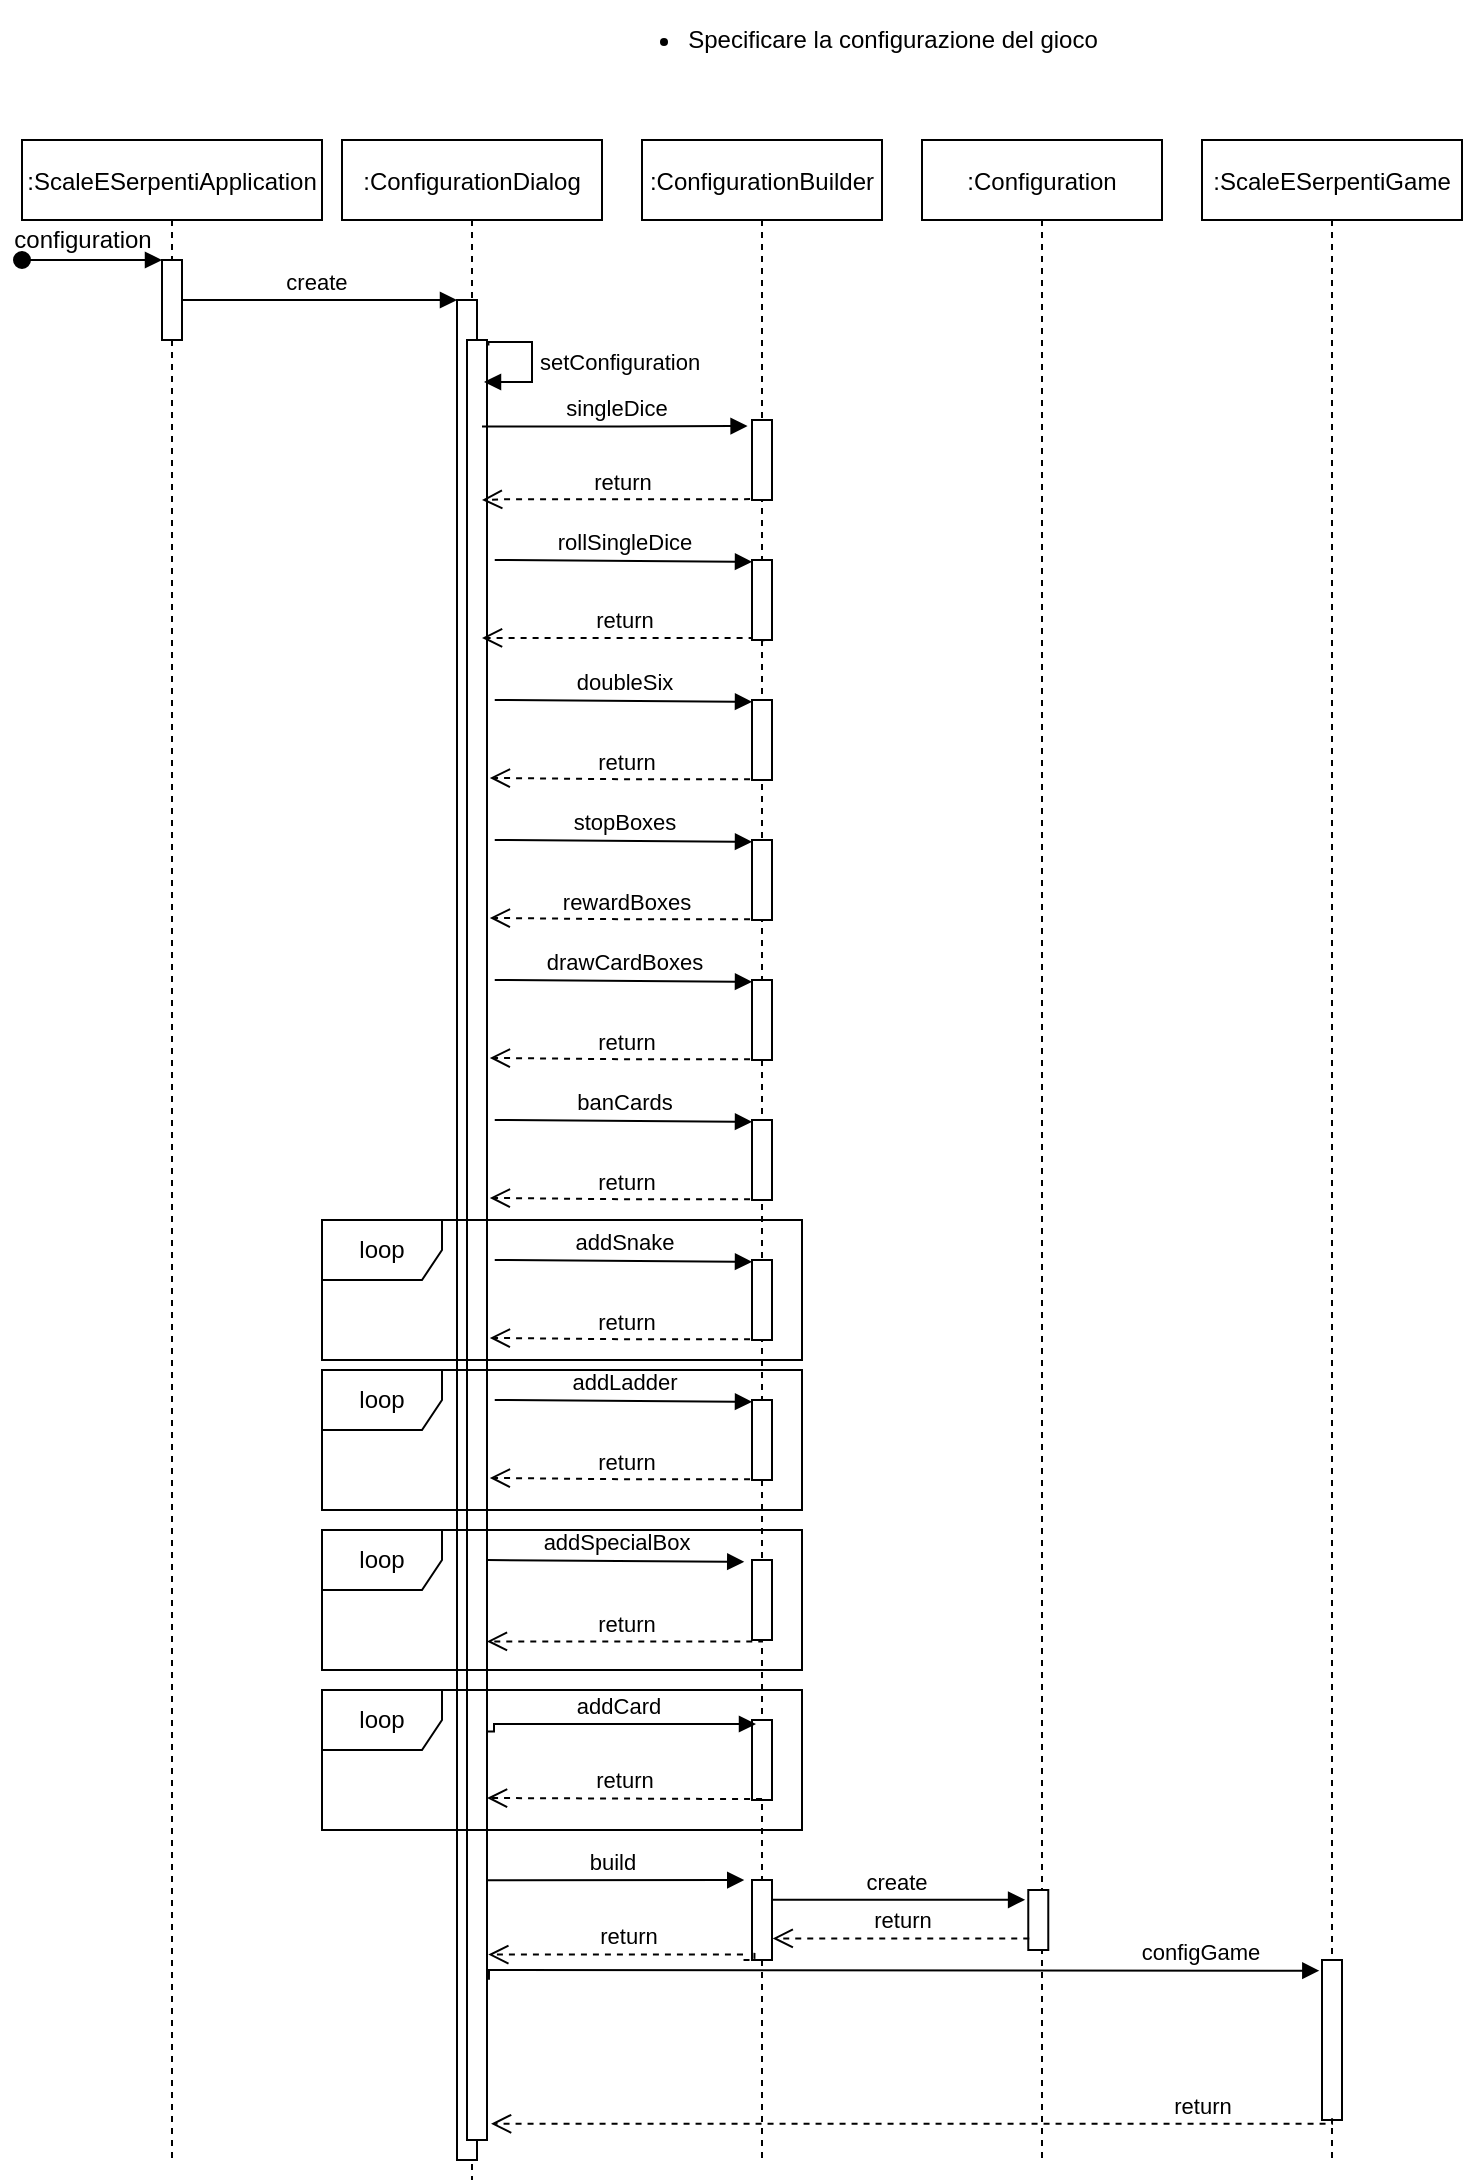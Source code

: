 <mxfile version="15.4.0" type="device" pages="4"><diagram id="kgpKYQtTHZ0yAKxKKP6v" name="configSequenceDiagram"><mxGraphModel dx="981" dy="567" grid="1" gridSize="10" guides="1" tooltips="1" connect="1" arrows="1" fold="1" page="1" pageScale="1" pageWidth="850" pageHeight="1100" math="0" shadow="0"><root><mxCell id="0"/><mxCell id="1" parent="0"/><mxCell id="3nuBFxr9cyL0pnOWT2aG-1" value=":ScaleESerpentiApplication" style="shape=umlLifeline;perimeter=lifelinePerimeter;container=1;collapsible=0;recursiveResize=0;rounded=0;shadow=0;strokeWidth=1;" parent="1" vertex="1"><mxGeometry x="10" y="70" width="150" height="1010" as="geometry"/></mxCell><mxCell id="3nuBFxr9cyL0pnOWT2aG-2" value="" style="points=[];perimeter=orthogonalPerimeter;rounded=0;shadow=0;strokeWidth=1;" parent="3nuBFxr9cyL0pnOWT2aG-1" vertex="1"><mxGeometry x="70" y="60" width="10" height="40" as="geometry"/></mxCell><mxCell id="3nuBFxr9cyL0pnOWT2aG-3" value="" style="verticalAlign=bottom;startArrow=oval;endArrow=block;startSize=8;shadow=0;strokeWidth=1;" parent="3nuBFxr9cyL0pnOWT2aG-1" target="3nuBFxr9cyL0pnOWT2aG-2" edge="1"><mxGeometry relative="1" as="geometry"><mxPoint y="60" as="sourcePoint"/></mxGeometry></mxCell><mxCell id="YOAsvSLtss7ORMDO2CiN-1" value="configuration" style="text;html=1;align=center;verticalAlign=middle;resizable=0;points=[];autosize=1;strokeColor=none;fillColor=none;" vertex="1" parent="3nuBFxr9cyL0pnOWT2aG-1"><mxGeometry x="-10" y="40" width="80" height="20" as="geometry"/></mxCell><mxCell id="3nuBFxr9cyL0pnOWT2aG-5" value=":ConfigurationDialog" style="shape=umlLifeline;perimeter=lifelinePerimeter;container=1;collapsible=0;recursiveResize=0;rounded=0;shadow=0;strokeWidth=1;" parent="1" vertex="1"><mxGeometry x="170" y="70" width="130" height="1020" as="geometry"/></mxCell><mxCell id="3nuBFxr9cyL0pnOWT2aG-6" value="" style="points=[];perimeter=orthogonalPerimeter;rounded=0;shadow=0;strokeWidth=1;" parent="3nuBFxr9cyL0pnOWT2aG-5" vertex="1"><mxGeometry x="57.5" y="80" width="10" height="930" as="geometry"/></mxCell><mxCell id="nQAYgubE-WufnOyGGtmP-24" value="" style="html=1;points=[];perimeter=orthogonalPerimeter;" vertex="1" parent="3nuBFxr9cyL0pnOWT2aG-5"><mxGeometry x="62.5" y="100" width="10" height="900" as="geometry"/></mxCell><mxCell id="nQAYgubE-WufnOyGGtmP-25" value="setConfiguration" style="edgeStyle=orthogonalEdgeStyle;html=1;align=left;spacingLeft=2;endArrow=block;rounded=0;exitX=1.072;exitY=0.003;exitDx=0;exitDy=0;exitPerimeter=0;" edge="1" parent="3nuBFxr9cyL0pnOWT2aG-5" source="nQAYgubE-WufnOyGGtmP-24"><mxGeometry relative="1" as="geometry"><mxPoint x="65" y="90" as="sourcePoint"/><Array as="points"><mxPoint x="95" y="101"/><mxPoint x="95" y="121"/><mxPoint x="71" y="121"/></Array><mxPoint x="71" y="121" as="targetPoint"/></mxGeometry></mxCell><mxCell id="nQAYgubE-WufnOyGGtmP-30" value="return" style="html=1;verticalAlign=bottom;endArrow=open;dashed=1;endSize=8;rounded=0;edgeStyle=orthogonalEdgeStyle;entryX=1.141;entryY=0.188;entryDx=0;entryDy=0;entryPerimeter=0;exitX=0.572;exitY=1.015;exitDx=0;exitDy=0;exitPerimeter=0;" edge="1" parent="3nuBFxr9cyL0pnOWT2aG-5" source="nQAYgubE-WufnOyGGtmP-29"><mxGeometry relative="1" as="geometry"><mxPoint x="198.59" y="250.0" as="sourcePoint"/><mxPoint x="70.0" y="248.96" as="targetPoint"/><Array as="points"><mxPoint x="211" y="249"/></Array></mxGeometry></mxCell><mxCell id="nQAYgubE-WufnOyGGtmP-52" value="addSpecialBox" style="html=1;verticalAlign=bottom;endArrow=block;rounded=0;edgeStyle=orthogonalEdgeStyle;entryX=-0.221;entryY=0.075;entryDx=0;entryDy=0;entryPerimeter=0;exitX=1.167;exitY=0.069;exitDx=0;exitDy=0;exitPerimeter=0;" edge="1" parent="3nuBFxr9cyL0pnOWT2aG-5"><mxGeometry width="80" relative="1" as="geometry"><mxPoint x="72.5" y="710" as="sourcePoint"/><mxPoint x="201.12" y="710.91" as="targetPoint"/><Array as="points"><mxPoint x="72.33" y="710.91"/></Array></mxGeometry></mxCell><mxCell id="nQAYgubE-WufnOyGGtmP-76" value="build" style="html=1;verticalAlign=bottom;endArrow=block;rounded=0;edgeStyle=orthogonalEdgeStyle;entryX=-0.221;entryY=0.075;entryDx=0;entryDy=0;entryPerimeter=0;" edge="1" parent="3nuBFxr9cyL0pnOWT2aG-5"><mxGeometry x="-0.02" width="80" relative="1" as="geometry"><mxPoint x="72.5" y="870.09" as="sourcePoint"/><mxPoint x="201.12" y="870.0" as="targetPoint"/><Array as="points"><mxPoint x="72.33" y="870"/></Array><mxPoint as="offset"/></mxGeometry></mxCell><mxCell id="3nuBFxr9cyL0pnOWT2aG-8" value="create " style="verticalAlign=bottom;endArrow=block;entryX=0;entryY=0;shadow=0;strokeWidth=1;" parent="1" source="3nuBFxr9cyL0pnOWT2aG-2" target="3nuBFxr9cyL0pnOWT2aG-6" edge="1"><mxGeometry relative="1" as="geometry"><mxPoint x="275" y="160" as="sourcePoint"/><Array as="points"><mxPoint x="180" y="150"/></Array></mxGeometry></mxCell><mxCell id="nQAYgubE-WufnOyGGtmP-1" value="&lt;ul&gt;&lt;li&gt;Specificare la configurazione del gioco&lt;/li&gt;&lt;/ul&gt;" style="text;html=1;align=center;verticalAlign=middle;resizable=0;points=[];autosize=1;strokeColor=none;fillColor=none;" vertex="1" parent="1"><mxGeometry x="295" width="260" height="40" as="geometry"/></mxCell><mxCell id="nQAYgubE-WufnOyGGtmP-12" value=":ScaleESerpentiGame" style="shape=umlLifeline;perimeter=lifelinePerimeter;container=1;collapsible=0;recursiveResize=0;rounded=0;shadow=0;strokeWidth=1;" vertex="1" parent="1"><mxGeometry x="600" y="70" width="130" height="1010" as="geometry"/></mxCell><mxCell id="nQAYgubE-WufnOyGGtmP-60" value="" style="html=1;points=[];perimeter=orthogonalPerimeter;" vertex="1" parent="nQAYgubE-WufnOyGGtmP-12"><mxGeometry x="60" y="910" width="10" height="80" as="geometry"/></mxCell><mxCell id="nQAYgubE-WufnOyGGtmP-16" value=":Configuration" style="shape=umlLifeline;perimeter=lifelinePerimeter;container=1;collapsible=0;recursiveResize=0;rounded=0;shadow=0;strokeWidth=1;" vertex="1" parent="1"><mxGeometry x="460" y="70" width="120" height="1010" as="geometry"/></mxCell><mxCell id="nQAYgubE-WufnOyGGtmP-63" value="" style="html=1;points=[];perimeter=orthogonalPerimeter;" vertex="1" parent="nQAYgubE-WufnOyGGtmP-16"><mxGeometry x="53.14" y="875" width="10" height="30" as="geometry"/></mxCell><mxCell id="nQAYgubE-WufnOyGGtmP-28" value="return" style="html=1;verticalAlign=bottom;endArrow=open;dashed=1;endSize=8;rounded=0;edgeStyle=orthogonalEdgeStyle;exitX=0.503;exitY=0.989;exitDx=0;exitDy=0;exitPerimeter=0;" edge="1" parent="1" source="nQAYgubE-WufnOyGGtmP-26"><mxGeometry relative="1" as="geometry"><mxPoint x="380" y="250" as="sourcePoint"/><mxPoint x="240" y="250" as="targetPoint"/><Array as="points"><mxPoint x="254" y="250"/></Array></mxGeometry></mxCell><mxCell id="nQAYgubE-WufnOyGGtmP-2" value=":ConfigurationBuilder" style="shape=umlLifeline;perimeter=lifelinePerimeter;container=1;collapsible=0;recursiveResize=0;rounded=0;shadow=0;strokeWidth=1;" vertex="1" parent="1"><mxGeometry x="320" y="70" width="120" height="1010" as="geometry"/></mxCell><mxCell id="nQAYgubE-WufnOyGGtmP-26" value="" style="html=1;points=[];perimeter=orthogonalPerimeter;" vertex="1" parent="nQAYgubE-WufnOyGGtmP-2"><mxGeometry x="55" y="140" width="10" height="40" as="geometry"/></mxCell><mxCell id="nQAYgubE-WufnOyGGtmP-29" value="" style="html=1;points=[];perimeter=orthogonalPerimeter;" vertex="1" parent="nQAYgubE-WufnOyGGtmP-2"><mxGeometry x="55.0" y="210" width="10" height="40" as="geometry"/></mxCell><mxCell id="nQAYgubE-WufnOyGGtmP-31" value="return" style="html=1;verticalAlign=bottom;endArrow=open;dashed=1;endSize=8;rounded=0;edgeStyle=orthogonalEdgeStyle;entryX=1.141;entryY=0.188;entryDx=0;entryDy=0;entryPerimeter=0;exitX=0.503;exitY=0.989;exitDx=0;exitDy=0;exitPerimeter=0;" edge="1" parent="nQAYgubE-WufnOyGGtmP-2" source="nQAYgubE-WufnOyGGtmP-32"><mxGeometry relative="1" as="geometry"><mxPoint x="50" y="320" as="sourcePoint"/><mxPoint x="-76.09" y="318.96" as="targetPoint"/><Array as="points"><mxPoint x="-11" y="320"/></Array></mxGeometry></mxCell><mxCell id="nQAYgubE-WufnOyGGtmP-32" value="" style="html=1;points=[];perimeter=orthogonalPerimeter;" vertex="1" parent="nQAYgubE-WufnOyGGtmP-2"><mxGeometry x="55" y="280" width="10" height="40" as="geometry"/></mxCell><mxCell id="nQAYgubE-WufnOyGGtmP-33" value="rewardBoxes" style="html=1;verticalAlign=bottom;endArrow=open;dashed=1;endSize=8;rounded=0;edgeStyle=orthogonalEdgeStyle;entryX=1.141;entryY=0.188;entryDx=0;entryDy=0;entryPerimeter=0;exitX=0.503;exitY=0.989;exitDx=0;exitDy=0;exitPerimeter=0;" edge="1" parent="nQAYgubE-WufnOyGGtmP-2" source="nQAYgubE-WufnOyGGtmP-34"><mxGeometry relative="1" as="geometry"><mxPoint x="50" y="390" as="sourcePoint"/><mxPoint x="-76.09" y="388.96" as="targetPoint"/><Array as="points"><mxPoint x="-11" y="390"/></Array></mxGeometry></mxCell><mxCell id="nQAYgubE-WufnOyGGtmP-34" value="" style="html=1;points=[];perimeter=orthogonalPerimeter;" vertex="1" parent="nQAYgubE-WufnOyGGtmP-2"><mxGeometry x="55" y="350" width="10" height="40" as="geometry"/></mxCell><mxCell id="nQAYgubE-WufnOyGGtmP-35" value="return" style="html=1;verticalAlign=bottom;endArrow=open;dashed=1;endSize=8;rounded=0;edgeStyle=orthogonalEdgeStyle;entryX=1.141;entryY=0.188;entryDx=0;entryDy=0;entryPerimeter=0;exitX=0.503;exitY=0.989;exitDx=0;exitDy=0;exitPerimeter=0;" edge="1" parent="nQAYgubE-WufnOyGGtmP-2" source="nQAYgubE-WufnOyGGtmP-36"><mxGeometry relative="1" as="geometry"><mxPoint x="50" y="460" as="sourcePoint"/><mxPoint x="-76.09" y="458.96" as="targetPoint"/><Array as="points"><mxPoint x="-11" y="460"/></Array></mxGeometry></mxCell><mxCell id="nQAYgubE-WufnOyGGtmP-36" value="" style="html=1;points=[];perimeter=orthogonalPerimeter;" vertex="1" parent="nQAYgubE-WufnOyGGtmP-2"><mxGeometry x="55" y="420" width="10" height="40" as="geometry"/></mxCell><mxCell id="nQAYgubE-WufnOyGGtmP-37" value="return" style="html=1;verticalAlign=bottom;endArrow=open;dashed=1;endSize=8;rounded=0;edgeStyle=orthogonalEdgeStyle;entryX=1.141;entryY=0.188;entryDx=0;entryDy=0;entryPerimeter=0;exitX=0.503;exitY=0.989;exitDx=0;exitDy=0;exitPerimeter=0;" edge="1" parent="nQAYgubE-WufnOyGGtmP-2" source="nQAYgubE-WufnOyGGtmP-38"><mxGeometry relative="1" as="geometry"><mxPoint x="50" y="530" as="sourcePoint"/><mxPoint x="-76.09" y="528.96" as="targetPoint"/><Array as="points"><mxPoint x="-11" y="530"/></Array></mxGeometry></mxCell><mxCell id="nQAYgubE-WufnOyGGtmP-38" value="" style="html=1;points=[];perimeter=orthogonalPerimeter;" vertex="1" parent="nQAYgubE-WufnOyGGtmP-2"><mxGeometry x="55" y="490" width="10" height="40" as="geometry"/></mxCell><mxCell id="nQAYgubE-WufnOyGGtmP-39" value="rollSingleDice" style="html=1;verticalAlign=bottom;endArrow=block;rounded=0;edgeStyle=orthogonalEdgeStyle;entryX=-0.221;entryY=0.075;entryDx=0;entryDy=0;entryPerimeter=0;exitX=1.167;exitY=0.069;exitDx=0;exitDy=0;exitPerimeter=0;" edge="1" parent="nQAYgubE-WufnOyGGtmP-2"><mxGeometry width="80" relative="1" as="geometry"><mxPoint x="-73.62" y="210" as="sourcePoint"/><mxPoint x="55.0" y="210.91" as="targetPoint"/><Array as="points"><mxPoint x="-73.79" y="210.91"/></Array></mxGeometry></mxCell><mxCell id="nQAYgubE-WufnOyGGtmP-40" value="doubleSix" style="html=1;verticalAlign=bottom;endArrow=block;rounded=0;edgeStyle=orthogonalEdgeStyle;entryX=-0.221;entryY=0.075;entryDx=0;entryDy=0;entryPerimeter=0;exitX=1.167;exitY=0.069;exitDx=0;exitDy=0;exitPerimeter=0;" edge="1" parent="nQAYgubE-WufnOyGGtmP-2"><mxGeometry width="80" relative="1" as="geometry"><mxPoint x="-73.62" y="280" as="sourcePoint"/><mxPoint x="55.0" y="280.91" as="targetPoint"/><Array as="points"><mxPoint x="-73.79" y="280.91"/></Array></mxGeometry></mxCell><mxCell id="nQAYgubE-WufnOyGGtmP-41" value="stopBoxes" style="html=1;verticalAlign=bottom;endArrow=block;rounded=0;edgeStyle=orthogonalEdgeStyle;entryX=-0.221;entryY=0.075;entryDx=0;entryDy=0;entryPerimeter=0;exitX=1.167;exitY=0.069;exitDx=0;exitDy=0;exitPerimeter=0;" edge="1" parent="nQAYgubE-WufnOyGGtmP-2"><mxGeometry width="80" relative="1" as="geometry"><mxPoint x="-73.62" y="350" as="sourcePoint"/><mxPoint x="55.0" y="350.91" as="targetPoint"/><Array as="points"><mxPoint x="-73.79" y="350.91"/></Array></mxGeometry></mxCell><mxCell id="nQAYgubE-WufnOyGGtmP-42" value="drawCardBoxes" style="html=1;verticalAlign=bottom;endArrow=block;rounded=0;edgeStyle=orthogonalEdgeStyle;entryX=-0.221;entryY=0.075;entryDx=0;entryDy=0;entryPerimeter=0;exitX=1.167;exitY=0.069;exitDx=0;exitDy=0;exitPerimeter=0;" edge="1" parent="nQAYgubE-WufnOyGGtmP-2"><mxGeometry width="80" relative="1" as="geometry"><mxPoint x="-73.62" y="420.0" as="sourcePoint"/><mxPoint x="55" y="420.91" as="targetPoint"/><Array as="points"><mxPoint x="-73.79" y="420.91"/></Array></mxGeometry></mxCell><mxCell id="nQAYgubE-WufnOyGGtmP-43" value="banCards" style="html=1;verticalAlign=bottom;endArrow=block;rounded=0;edgeStyle=orthogonalEdgeStyle;entryX=-0.221;entryY=0.075;entryDx=0;entryDy=0;entryPerimeter=0;exitX=1.167;exitY=0.069;exitDx=0;exitDy=0;exitPerimeter=0;" edge="1" parent="nQAYgubE-WufnOyGGtmP-2"><mxGeometry width="80" relative="1" as="geometry"><mxPoint x="-73.62" y="490" as="sourcePoint"/><mxPoint x="55" y="490.91" as="targetPoint"/><Array as="points"><mxPoint x="-73.79" y="490.91"/></Array></mxGeometry></mxCell><mxCell id="nQAYgubE-WufnOyGGtmP-44" value="return" style="html=1;verticalAlign=bottom;endArrow=open;dashed=1;endSize=8;rounded=0;edgeStyle=orthogonalEdgeStyle;entryX=1.141;entryY=0.188;entryDx=0;entryDy=0;entryPerimeter=0;exitX=0.503;exitY=0.989;exitDx=0;exitDy=0;exitPerimeter=0;" edge="1" parent="nQAYgubE-WufnOyGGtmP-2" source="nQAYgubE-WufnOyGGtmP-45"><mxGeometry relative="1" as="geometry"><mxPoint x="-280" y="530" as="sourcePoint"/><mxPoint x="-76.09" y="598.96" as="targetPoint"/><Array as="points"><mxPoint x="-11" y="600"/></Array></mxGeometry></mxCell><mxCell id="nQAYgubE-WufnOyGGtmP-45" value="" style="html=1;points=[];perimeter=orthogonalPerimeter;" vertex="1" parent="nQAYgubE-WufnOyGGtmP-2"><mxGeometry x="55" y="560" width="10" height="40" as="geometry"/></mxCell><mxCell id="nQAYgubE-WufnOyGGtmP-46" value="addSnake&lt;span style=&quot;color: rgba(0 , 0 , 0 , 0) ; font-family: monospace ; font-size: 0px ; background-color: rgb(248 , 249 , 250)&quot;&gt;%3CmxGraphModel%3E%3Croot%3E%3CmxCell%20id%3D%220%22%2F%3E%3CmxCell%20id%3D%221%22%20parent%3D%220%22%2F%3E%3CmxCell%20id%3D%222%22%20value%3D%22return%22%20style%3D%22html%3D1%3BverticalAlign%3Dbottom%3BendArrow%3Dopen%3Bdashed%3D1%3BendSize%3D8%3Brounded%3D0%3BedgeStyle%3DorthogonalEdgeStyle%3BentryX%3D1.141%3BentryY%3D0.188%3BentryDx%3D0%3BentryDy%3D0%3BentryPerimeter%3D0%3BexitX%3D0.503%3BexitY%3D0.989%3BexitDx%3D0%3BexitDy%3D0%3BexitPerimeter%3D0%3B%22%20edge%3D%221%22%20source%3D%223%22%20parent%3D%221%22%3E%3CmxGeometry%20relative%3D%221%22%20as%3D%22geometry%22%3E%3CmxPoint%20x%3D%2250%22%20y%3D%22530%22%20as%3D%22sourcePoint%22%2F%3E%3CmxPoint%20x%3D%22253.91%22%20y%3D%22598.96%22%20as%3D%22targetPoint%22%2F%3E%3CArray%20as%3D%22points%22%3E%3CmxPoint%20x%3D%22319%22%20y%3D%22600%22%2F%3E%3C%2FArray%3E%3C%2FmxGeometry%3E%3C%2FmxCell%3E%3CmxCell%20id%3D%223%22%20value%3D%22%22%20style%3D%22html%3D1%3Bpoints%3D%5B%5D%3Bperimeter%3DorthogonalPerimeter%3B%22%20vertex%3D%221%22%20parent%3D%221%22%3E%3CmxGeometry%20x%3D%22385%22%20y%3D%22560%22%20width%3D%2210%22%20height%3D%2240%22%20as%3D%22geometry%22%2F%3E%3C%2FmxCell%3E%3CmxCell%20id%3D%224%22%20value%3D%22banCards%22%20style%3D%22html%3D1%3BverticalAlign%3Dbottom%3BendArrow%3Dblock%3Brounded%3D0%3BedgeStyle%3DorthogonalEdgeStyle%3BentryX%3D-0.221%3BentryY%3D0.075%3BentryDx%3D0%3BentryDy%3D0%3BentryPerimeter%3D0%3BexitX%3D1.167%3BexitY%3D0.069%3BexitDx%3D0%3BexitDy%3D0%3BexitPerimeter%3D0%3B%22%20edge%3D%221%22%20parent%3D%221%22%3E%3CmxGeometry%20width%3D%2280%22%20relative%3D%221%22%20as%3D%22geometry%22%3E%3CmxPoint%20x%3D%22256.38%22%20y%3D%22560%22%20as%3D%22sourcePoint%22%2F%3E%3CmxPoint%20x%3D%22385%22%20y%3D%22560.91%22%20as%3D%22targetPoint%22%2F%3E%3CArray%20as%3D%22points%22%3E%3CmxPoint%20x%3D%22256.21%22%20y%3D%22560.91%22%2F%3E%3C%2FArray%3E%3C%2FmxGeometry%3E%3C%2FmxCell%3E%3C%2Froot%3E%3C%2FmxGraphModel%3E&lt;/span&gt;" style="html=1;verticalAlign=bottom;endArrow=block;rounded=0;edgeStyle=orthogonalEdgeStyle;entryX=-0.221;entryY=0.075;entryDx=0;entryDy=0;entryPerimeter=0;exitX=1.167;exitY=0.069;exitDx=0;exitDy=0;exitPerimeter=0;" edge="1" parent="nQAYgubE-WufnOyGGtmP-2"><mxGeometry width="80" relative="1" as="geometry"><mxPoint x="-73.62" y="560" as="sourcePoint"/><mxPoint x="55" y="560.91" as="targetPoint"/><Array as="points"><mxPoint x="-73.79" y="560.91"/></Array></mxGeometry></mxCell><mxCell id="nQAYgubE-WufnOyGGtmP-47" value="return" style="html=1;verticalAlign=bottom;endArrow=open;dashed=1;endSize=8;rounded=0;edgeStyle=orthogonalEdgeStyle;entryX=1.141;entryY=0.188;entryDx=0;entryDy=0;entryPerimeter=0;exitX=0.503;exitY=0.989;exitDx=0;exitDy=0;exitPerimeter=0;" edge="1" parent="nQAYgubE-WufnOyGGtmP-2" source="nQAYgubE-WufnOyGGtmP-48"><mxGeometry relative="1" as="geometry"><mxPoint x="-280" y="600" as="sourcePoint"/><mxPoint x="-76.09" y="668.96" as="targetPoint"/><Array as="points"><mxPoint x="-11" y="670"/></Array></mxGeometry></mxCell><mxCell id="nQAYgubE-WufnOyGGtmP-48" value="" style="html=1;points=[];perimeter=orthogonalPerimeter;" vertex="1" parent="nQAYgubE-WufnOyGGtmP-2"><mxGeometry x="55" y="630" width="10" height="40" as="geometry"/></mxCell><mxCell id="nQAYgubE-WufnOyGGtmP-49" value="addLadder" style="html=1;verticalAlign=bottom;endArrow=block;rounded=0;edgeStyle=orthogonalEdgeStyle;entryX=-0.221;entryY=0.075;entryDx=0;entryDy=0;entryPerimeter=0;exitX=1.167;exitY=0.069;exitDx=0;exitDy=0;exitPerimeter=0;" edge="1" parent="nQAYgubE-WufnOyGGtmP-2"><mxGeometry width="80" relative="1" as="geometry"><mxPoint x="-73.62" y="630" as="sourcePoint"/><mxPoint x="55" y="630.91" as="targetPoint"/><Array as="points"><mxPoint x="-73.79" y="630.91"/></Array></mxGeometry></mxCell><mxCell id="nQAYgubE-WufnOyGGtmP-51" value="" style="html=1;points=[];perimeter=orthogonalPerimeter;" vertex="1" parent="nQAYgubE-WufnOyGGtmP-2"><mxGeometry x="55" y="710" width="10" height="40" as="geometry"/></mxCell><mxCell id="nQAYgubE-WufnOyGGtmP-54" value="" style="html=1;points=[];perimeter=orthogonalPerimeter;" vertex="1" parent="nQAYgubE-WufnOyGGtmP-2"><mxGeometry x="55" y="790" width="10" height="40" as="geometry"/></mxCell><mxCell id="nQAYgubE-WufnOyGGtmP-70" value="loop" style="shape=umlFrame;whiteSpace=wrap;html=1;" vertex="1" parent="nQAYgubE-WufnOyGGtmP-2"><mxGeometry x="-160" y="615" width="240" height="70" as="geometry"/></mxCell><mxCell id="nQAYgubE-WufnOyGGtmP-79" value="loop" style="shape=umlFrame;whiteSpace=wrap;html=1;" vertex="1" parent="nQAYgubE-WufnOyGGtmP-2"><mxGeometry x="-160" y="695" width="240" height="70" as="geometry"/></mxCell><mxCell id="nQAYgubE-WufnOyGGtmP-81" value="loop" style="shape=umlFrame;whiteSpace=wrap;html=1;" vertex="1" parent="nQAYgubE-WufnOyGGtmP-2"><mxGeometry x="-160" y="775" width="240" height="70" as="geometry"/></mxCell><mxCell id="nQAYgubE-WufnOyGGtmP-78" value="" style="html=1;points=[];perimeter=orthogonalPerimeter;" vertex="1" parent="nQAYgubE-WufnOyGGtmP-2"><mxGeometry x="55" y="870" width="10" height="40" as="geometry"/></mxCell><mxCell id="nQAYgubE-WufnOyGGtmP-27" value="singleDice" style="html=1;verticalAlign=bottom;endArrow=block;rounded=0;edgeStyle=orthogonalEdgeStyle;entryX=-0.221;entryY=0.075;entryDx=0;entryDy=0;entryPerimeter=0;exitX=0.75;exitY=0.048;exitDx=0;exitDy=0;exitPerimeter=0;" edge="1" parent="1" source="nQAYgubE-WufnOyGGtmP-24" target="nQAYgubE-WufnOyGGtmP-26"><mxGeometry width="80" relative="1" as="geometry"><mxPoint x="254" y="213" as="sourcePoint"/><mxPoint x="380" y="209" as="targetPoint"/><Array as="points"/></mxGeometry></mxCell><mxCell id="nQAYgubE-WufnOyGGtmP-59" value="return" style="html=1;verticalAlign=bottom;endArrow=open;dashed=1;endSize=8;rounded=0;edgeStyle=orthogonalEdgeStyle;exitX=0.503;exitY=0.989;exitDx=0;exitDy=0;exitPerimeter=0;entryX=1.202;entryY=0.991;entryDx=0;entryDy=0;entryPerimeter=0;" edge="1" parent="1" source="nQAYgubE-WufnOyGGtmP-60" target="nQAYgubE-WufnOyGGtmP-24"><mxGeometry x="-0.68" relative="1" as="geometry"><mxPoint x="181.09" y="950" as="sourcePoint"/><mxPoint x="245" y="1055" as="targetPoint"/><Array as="points"><mxPoint x="665" y="1062"/></Array><mxPoint as="offset"/></mxGeometry></mxCell><mxCell id="nQAYgubE-WufnOyGGtmP-62" value="return" style="html=1;verticalAlign=bottom;endArrow=open;dashed=1;endSize=8;rounded=0;edgeStyle=orthogonalEdgeStyle;entryX=1.159;entryY=0.73;entryDx=0;entryDy=0;entryPerimeter=0;exitX=-0.014;exitY=0.807;exitDx=0;exitDy=0;exitPerimeter=0;" edge="1" parent="1"><mxGeometry relative="1" as="geometry"><mxPoint x="513.62" y="969.21" as="sourcePoint"/><mxPoint x="385.35" y="969.2" as="targetPoint"/><Array as="points"/></mxGeometry></mxCell><mxCell id="nQAYgubE-WufnOyGGtmP-64" value="create" style="html=1;verticalAlign=bottom;endArrow=block;rounded=0;edgeStyle=orthogonalEdgeStyle;exitX=1.124;exitY=0.178;exitDx=0;exitDy=0;exitPerimeter=0;entryX=-0.221;entryY=0.163;entryDx=0;entryDy=0;entryPerimeter=0;" edge="1" parent="1"><mxGeometry width="80" relative="1" as="geometry"><mxPoint x="385" y="947.12" as="sourcePoint"/><mxPoint x="511.55" y="949.89" as="targetPoint"/><Array as="points"><mxPoint x="384.76" y="950"/></Array></mxGeometry></mxCell><mxCell id="nQAYgubE-WufnOyGGtmP-61" value="configGame" style="html=1;verticalAlign=bottom;endArrow=block;rounded=0;edgeStyle=orthogonalEdgeStyle;entryX=-0.134;entryY=0.067;entryDx=0;entryDy=0;entryPerimeter=0;exitX=1.098;exitY=0.911;exitDx=0;exitDy=0;exitPerimeter=0;" edge="1" parent="1" source="nQAYgubE-WufnOyGGtmP-24" target="nQAYgubE-WufnOyGGtmP-60"><mxGeometry x="0.713" width="80" relative="1" as="geometry"><mxPoint x="387.47" y="980" as="sourcePoint"/><mxPoint x="516.09" y="980.91" as="targetPoint"/><Array as="points"><mxPoint x="253" y="985"/><mxPoint x="461" y="985"/></Array><mxPoint as="offset"/></mxGeometry></mxCell><mxCell id="nQAYgubE-WufnOyGGtmP-69" value="loop" style="shape=umlFrame;whiteSpace=wrap;html=1;" vertex="1" parent="1"><mxGeometry x="160" y="610" width="240" height="70" as="geometry"/></mxCell><mxCell id="nQAYgubE-WufnOyGGtmP-77" value="return" style="html=1;verticalAlign=bottom;endArrow=open;dashed=1;endSize=8;rounded=0;edgeStyle=orthogonalEdgeStyle;entryX=1.064;entryY=0.897;entryDx=0;entryDy=0;entryPerimeter=0;exitX=0.124;exitY=0.911;exitDx=0;exitDy=0;exitPerimeter=0;" edge="1" source="nQAYgubE-WufnOyGGtmP-78" parent="1" target="nQAYgubE-WufnOyGGtmP-24"><mxGeometry relative="1" as="geometry"><mxPoint x="370" y="977" as="sourcePoint"/><mxPoint x="245" y="969" as="targetPoint"/><Array as="points"><mxPoint x="376" y="980"/><mxPoint x="370" y="980"/><mxPoint x="370" y="977"/></Array></mxGeometry></mxCell><mxCell id="nQAYgubE-WufnOyGGtmP-53" value="return" style="html=1;verticalAlign=bottom;endArrow=open;dashed=1;endSize=8;rounded=0;edgeStyle=orthogonalEdgeStyle;entryX=0.995;entryY=0.81;entryDx=0;entryDy=0;entryPerimeter=0;exitX=0.503;exitY=0.989;exitDx=0;exitDy=0;exitPerimeter=0;" edge="1" parent="1" source="nQAYgubE-WufnOyGGtmP-54" target="nQAYgubE-WufnOyGGtmP-24"><mxGeometry relative="1" as="geometry"><mxPoint x="40" y="810" as="sourcePoint"/><mxPoint x="243.91" y="878.96" as="targetPoint"/><Array as="points"><mxPoint x="243" y="900"/></Array></mxGeometry></mxCell><mxCell id="nQAYgubE-WufnOyGGtmP-55" value="addCard" style="html=1;verticalAlign=bottom;endArrow=block;rounded=0;edgeStyle=orthogonalEdgeStyle;exitX=0.995;exitY=0.773;exitDx=0;exitDy=0;exitPerimeter=0;" edge="1" parent="1" source="nQAYgubE-WufnOyGGtmP-24"><mxGeometry width="80" relative="1" as="geometry"><mxPoint x="246.38" y="840" as="sourcePoint"/><mxPoint x="377" y="862" as="targetPoint"/><Array as="points"><mxPoint x="246" y="866"/><mxPoint x="246" y="862"/><mxPoint x="377" y="862"/></Array></mxGeometry></mxCell><mxCell id="nQAYgubE-WufnOyGGtmP-50" value="return" style="html=1;verticalAlign=bottom;endArrow=open;dashed=1;endSize=8;rounded=0;edgeStyle=orthogonalEdgeStyle;entryX=0.995;entryY=0.723;entryDx=0;entryDy=0;entryPerimeter=0;exitX=0.503;exitY=0.989;exitDx=0;exitDy=0;exitPerimeter=0;" edge="1" parent="1" source="nQAYgubE-WufnOyGGtmP-51" target="nQAYgubE-WufnOyGGtmP-24"><mxGeometry relative="1" as="geometry"><mxPoint x="40" y="740" as="sourcePoint"/><mxPoint x="243.91" y="808.96" as="targetPoint"/><Array as="points"><mxPoint x="380" y="821"/></Array></mxGeometry></mxCell></root></mxGraphModel></diagram><diagram id="BKwTxgWEh76H8eB58iCI" name="saveSequenceDiagram"><mxGraphModel dx="981" dy="567" grid="1" gridSize="10" guides="1" tooltips="1" connect="1" arrows="1" fold="1" page="1" pageScale="1" pageWidth="827" pageHeight="1169" math="0" shadow="0"><root><mxCell id="yabgeIwEtLln1JE9Y_Wj-0"/><mxCell id="yabgeIwEtLln1JE9Y_Wj-1" parent="yabgeIwEtLln1JE9Y_Wj-0"/><mxCell id="qRjbEq9wxINzr4Yp7sSm-0" value="&lt;ul&gt;&lt;li&gt;Salvare una configurazione&lt;/li&gt;&lt;/ul&gt;" style="text;html=1;align=center;verticalAlign=middle;resizable=0;points=[];autosize=1;strokeColor=none;fillColor=none;" vertex="1" parent="yabgeIwEtLln1JE9Y_Wj-1"><mxGeometry x="325" width="200" height="40" as="geometry"/></mxCell><mxCell id="329hrJRA5Kq86fSmKLcW-0" value=":ScaleESerpentiApplication" style="shape=umlLifeline;perimeter=lifelinePerimeter;container=1;collapsible=0;recursiveResize=0;rounded=0;shadow=0;strokeWidth=1;" vertex="1" parent="yabgeIwEtLln1JE9Y_Wj-1"><mxGeometry x="80" y="50" width="150" height="300" as="geometry"/></mxCell><mxCell id="329hrJRA5Kq86fSmKLcW-1" value="" style="points=[];perimeter=orthogonalPerimeter;rounded=0;shadow=0;strokeWidth=1;" vertex="1" parent="329hrJRA5Kq86fSmKLcW-0"><mxGeometry x="70" y="60" width="10" height="40" as="geometry"/></mxCell><mxCell id="329hrJRA5Kq86fSmKLcW-2" value="" style="verticalAlign=bottom;startArrow=oval;endArrow=block;startSize=8;shadow=0;strokeWidth=1;" edge="1" parent="329hrJRA5Kq86fSmKLcW-0" target="329hrJRA5Kq86fSmKLcW-1"><mxGeometry relative="1" as="geometry"><mxPoint y="60" as="sourcePoint"/></mxGeometry></mxCell><mxCell id="BduDenQkwYtud37NKNhI-11" value="handle" style="html=1;verticalAlign=bottom;endArrow=block;rounded=0;edgeStyle=orthogonalEdgeStyle;entryX=0.055;entryY=0.012;entryDx=0;entryDy=0;entryPerimeter=0;" edge="1" parent="329hrJRA5Kq86fSmKLcW-0" target="BduDenQkwYtud37NKNhI-3"><mxGeometry width="80" relative="1" as="geometry"><mxPoint x="80" y="70" as="sourcePoint"/><mxPoint x="160" y="70" as="targetPoint"/><Array as="points"><mxPoint x="80" y="73"/><mxPoint x="173" y="73"/></Array></mxGeometry></mxCell><mxCell id="329hrJRA5Kq86fSmKLcW-3" value="save" style="text;html=1;align=center;verticalAlign=middle;resizable=0;points=[];autosize=1;strokeColor=none;fillColor=none;" vertex="1" parent="yabgeIwEtLln1JE9Y_Wj-1"><mxGeometry x="90" y="90" width="40" height="20" as="geometry"/></mxCell><mxCell id="XJL5bE_rP9kOsvjYXhCj-0" value=":GameCommandHandler" style="shape=umlLifeline;perimeter=lifelinePerimeter;whiteSpace=wrap;html=1;container=1;collapsible=0;recursiveResize=0;outlineConnect=0;" vertex="1" parent="yabgeIwEtLln1JE9Y_Wj-1"><mxGeometry x="280" y="50" width="140" height="300" as="geometry"/></mxCell><mxCell id="BduDenQkwYtud37NKNhI-3" value="" style="html=1;points=[];perimeter=orthogonalPerimeter;" vertex="1" parent="XJL5bE_rP9kOsvjYXhCj-0"><mxGeometry x="65" y="70" width="10" height="220" as="geometry"/></mxCell><mxCell id="BduDenQkwYtud37NKNhI-4" value="execute" style="html=1;verticalAlign=bottom;endArrow=block;rounded=0;edgeStyle=orthogonalEdgeStyle;" edge="1" parent="XJL5bE_rP9kOsvjYXhCj-0"><mxGeometry x="-0.067" relative="1" as="geometry"><mxPoint x="78" y="90" as="sourcePoint"/><mxPoint x="230" y="90" as="targetPoint"/><Array as="points"><mxPoint x="78" y="90"/></Array><mxPoint as="offset"/></mxGeometry></mxCell><mxCell id="XJL5bE_rP9kOsvjYXhCj-1" value=":SaveCommand" style="shape=umlLifeline;perimeter=lifelinePerimeter;whiteSpace=wrap;html=1;container=1;collapsible=0;recursiveResize=0;outlineConnect=0;" vertex="1" parent="yabgeIwEtLln1JE9Y_Wj-1"><mxGeometry x="470" y="50" width="100" height="300" as="geometry"/></mxCell><mxCell id="BduDenQkwYtud37NKNhI-6" value="" style="html=1;points=[];perimeter=orthogonalPerimeter;" vertex="1" parent="XJL5bE_rP9kOsvjYXhCj-1"><mxGeometry x="45" y="90" width="10" height="170" as="geometry"/></mxCell><mxCell id="BduDenQkwYtud37NKNhI-9" value="save" style="html=1;verticalAlign=bottom;endArrow=block;rounded=0;edgeStyle=orthogonalEdgeStyle;entryX=-0.1;entryY=0.016;entryDx=0;entryDy=0;entryPerimeter=0;" edge="1" parent="XJL5bE_rP9kOsvjYXhCj-1" target="BduDenQkwYtud37NKNhI-8"><mxGeometry width="80" relative="1" as="geometry"><mxPoint x="60" y="131" as="sourcePoint"/><mxPoint x="140" y="130" as="targetPoint"/><Array as="points"><mxPoint x="60" y="131"/></Array></mxGeometry></mxCell><mxCell id="BduDenQkwYtud37NKNhI-10" value="return" style="html=1;verticalAlign=bottom;endArrow=open;dashed=1;endSize=8;rounded=0;edgeStyle=orthogonalEdgeStyle;exitX=-0.307;exitY=0.99;exitDx=0;exitDy=0;exitPerimeter=0;" edge="1" parent="XJL5bE_rP9kOsvjYXhCj-1" source="BduDenQkwYtud37NKNhI-8"><mxGeometry relative="1" as="geometry"><mxPoint x="140" y="210" as="sourcePoint"/><mxPoint x="60" y="210" as="targetPoint"/><Array as="points"><mxPoint x="130" y="209"/></Array></mxGeometry></mxCell><mxCell id="BduDenQkwYtud37NKNhI-0" value=":ScaleESerpentiGame" style="shape=umlLifeline;perimeter=lifelinePerimeter;container=1;collapsible=0;recursiveResize=0;rounded=0;shadow=0;strokeWidth=1;" vertex="1" parent="yabgeIwEtLln1JE9Y_Wj-1"><mxGeometry x="610" y="50" width="130" height="300" as="geometry"/></mxCell><mxCell id="BduDenQkwYtud37NKNhI-8" value="" style="html=1;points=[];perimeter=orthogonalPerimeter;" vertex="1" parent="BduDenQkwYtud37NKNhI-0"><mxGeometry x="60" y="130" width="10" height="80" as="geometry"/></mxCell><mxCell id="BduDenQkwYtud37NKNhI-5" value="return" style="html=1;verticalAlign=bottom;endArrow=open;dashed=1;endSize=8;rounded=0;edgeStyle=orthogonalEdgeStyle;exitX=0.021;exitY=0.993;exitDx=0;exitDy=0;exitPerimeter=0;entryX=1.124;entryY=0.874;entryDx=0;entryDy=0;entryPerimeter=0;" edge="1" source="BduDenQkwYtud37NKNhI-6" parent="yabgeIwEtLln1JE9Y_Wj-1" target="BduDenQkwYtud37NKNhI-3"><mxGeometry relative="1" as="geometry"><mxPoint x="355" y="331" as="targetPoint"/><mxPoint x="380" y="367" as="sourcePoint"/><Array as="points"><mxPoint x="515" y="312"/></Array></mxGeometry></mxCell><mxCell id="BduDenQkwYtud37NKNhI-12" value=":ScaleESerpentiApplication" style="shape=umlLifeline;perimeter=lifelinePerimeter;container=1;collapsible=0;recursiveResize=0;rounded=0;shadow=0;strokeWidth=1;" vertex="1" parent="yabgeIwEtLln1JE9Y_Wj-1"><mxGeometry x="80" y="420" width="150" height="300" as="geometry"/></mxCell><mxCell id="BduDenQkwYtud37NKNhI-13" value="" style="points=[];perimeter=orthogonalPerimeter;rounded=0;shadow=0;strokeWidth=1;" vertex="1" parent="BduDenQkwYtud37NKNhI-12"><mxGeometry x="70" y="60" width="10" height="40" as="geometry"/></mxCell><mxCell id="BduDenQkwYtud37NKNhI-14" value="" style="verticalAlign=bottom;startArrow=oval;endArrow=block;startSize=8;shadow=0;strokeWidth=1;" edge="1" parent="BduDenQkwYtud37NKNhI-12" target="BduDenQkwYtud37NKNhI-13"><mxGeometry relative="1" as="geometry"><mxPoint y="60" as="sourcePoint"/></mxGeometry></mxCell><mxCell id="BduDenQkwYtud37NKNhI-15" value="handle" style="html=1;verticalAlign=bottom;endArrow=block;rounded=0;edgeStyle=orthogonalEdgeStyle;entryX=0.055;entryY=0.012;entryDx=0;entryDy=0;entryPerimeter=0;" edge="1" parent="BduDenQkwYtud37NKNhI-12" target="BduDenQkwYtud37NKNhI-18"><mxGeometry width="80" relative="1" as="geometry"><mxPoint x="80" y="70" as="sourcePoint"/><mxPoint x="160" y="70" as="targetPoint"/><Array as="points"><mxPoint x="80" y="73"/><mxPoint x="173" y="73"/></Array></mxGeometry></mxCell><mxCell id="BduDenQkwYtud37NKNhI-16" value="load" style="text;html=1;align=center;verticalAlign=middle;resizable=0;points=[];autosize=1;strokeColor=none;fillColor=none;" vertex="1" parent="yabgeIwEtLln1JE9Y_Wj-1"><mxGeometry x="90" y="460" width="40" height="20" as="geometry"/></mxCell><mxCell id="BduDenQkwYtud37NKNhI-17" value=":GameCommandHandler" style="shape=umlLifeline;perimeter=lifelinePerimeter;whiteSpace=wrap;html=1;container=1;collapsible=0;recursiveResize=0;outlineConnect=0;" vertex="1" parent="yabgeIwEtLln1JE9Y_Wj-1"><mxGeometry x="280" y="420" width="140" height="300" as="geometry"/></mxCell><mxCell id="BduDenQkwYtud37NKNhI-18" value="" style="html=1;points=[];perimeter=orthogonalPerimeter;" vertex="1" parent="BduDenQkwYtud37NKNhI-17"><mxGeometry x="65" y="70" width="10" height="220" as="geometry"/></mxCell><mxCell id="BduDenQkwYtud37NKNhI-19" value="execute" style="html=1;verticalAlign=bottom;endArrow=block;rounded=0;edgeStyle=orthogonalEdgeStyle;" edge="1" parent="BduDenQkwYtud37NKNhI-17"><mxGeometry x="-0.067" relative="1" as="geometry"><mxPoint x="78" y="90" as="sourcePoint"/><mxPoint x="230" y="90" as="targetPoint"/><Array as="points"><mxPoint x="78" y="90"/></Array><mxPoint as="offset"/></mxGeometry></mxCell><mxCell id="BduDenQkwYtud37NKNhI-20" value=":LoadCommand" style="shape=umlLifeline;perimeter=lifelinePerimeter;whiteSpace=wrap;html=1;container=1;collapsible=0;recursiveResize=0;outlineConnect=0;" vertex="1" parent="yabgeIwEtLln1JE9Y_Wj-1"><mxGeometry x="470" y="420" width="100" height="300" as="geometry"/></mxCell><mxCell id="BduDenQkwYtud37NKNhI-21" value="" style="html=1;points=[];perimeter=orthogonalPerimeter;" vertex="1" parent="BduDenQkwYtud37NKNhI-20"><mxGeometry x="45" y="90" width="10" height="180" as="geometry"/></mxCell><mxCell id="BduDenQkwYtud37NKNhI-22" value="load" style="html=1;verticalAlign=bottom;endArrow=block;rounded=0;edgeStyle=orthogonalEdgeStyle;entryX=-0.1;entryY=0.016;entryDx=0;entryDy=0;entryPerimeter=0;" edge="1" parent="BduDenQkwYtud37NKNhI-20" target="BduDenQkwYtud37NKNhI-25"><mxGeometry width="80" relative="1" as="geometry"><mxPoint x="60" y="131" as="sourcePoint"/><mxPoint x="140" y="130" as="targetPoint"/><Array as="points"><mxPoint x="60" y="131"/></Array></mxGeometry></mxCell><mxCell id="BduDenQkwYtud37NKNhI-23" value="return" style="html=1;verticalAlign=bottom;endArrow=open;dashed=1;endSize=8;rounded=0;edgeStyle=orthogonalEdgeStyle;exitX=-0.307;exitY=0.99;exitDx=0;exitDy=0;exitPerimeter=0;" edge="1" parent="BduDenQkwYtud37NKNhI-20" source="BduDenQkwYtud37NKNhI-25"><mxGeometry relative="1" as="geometry"><mxPoint x="140" y="210" as="sourcePoint"/><mxPoint x="60" y="210" as="targetPoint"/><Array as="points"><mxPoint x="130" y="209"/></Array></mxGeometry></mxCell><mxCell id="BduDenQkwYtud37NKNhI-24" value=":ScaleESerpentiGame" style="shape=umlLifeline;perimeter=lifelinePerimeter;container=1;collapsible=0;recursiveResize=0;rounded=0;shadow=0;strokeWidth=1;" vertex="1" parent="yabgeIwEtLln1JE9Y_Wj-1"><mxGeometry x="610" y="420" width="130" height="300" as="geometry"/></mxCell><mxCell id="BduDenQkwYtud37NKNhI-25" value="" style="html=1;points=[];perimeter=orthogonalPerimeter;" vertex="1" parent="BduDenQkwYtud37NKNhI-24"><mxGeometry x="60" y="130" width="10" height="80" as="geometry"/></mxCell><mxCell id="BduDenQkwYtud37NKNhI-26" value="&lt;ul&gt;&lt;li&gt;Caricare una configurazione&lt;/li&gt;&lt;/ul&gt;" style="text;html=1;align=center;verticalAlign=middle;resizable=0;points=[];autosize=1;strokeColor=none;fillColor=none;" vertex="1" parent="yabgeIwEtLln1JE9Y_Wj-1"><mxGeometry x="320" y="370" width="210" height="40" as="geometry"/></mxCell><mxCell id="BduDenQkwYtud37NKNhI-27" value="return" style="html=1;verticalAlign=bottom;endArrow=open;dashed=1;endSize=8;rounded=0;edgeStyle=orthogonalEdgeStyle;entryX=1.124;entryY=0.874;entryDx=0;entryDy=0;entryPerimeter=0;" edge="1" parent="yabgeIwEtLln1JE9Y_Wj-1"><mxGeometry relative="1" as="geometry"><mxPoint x="360" y="683.47" as="targetPoint"/><mxPoint x="510" y="683" as="sourcePoint"/><Array as="points"><mxPoint x="510" y="680"/><mxPoint x="510" y="683"/></Array></mxGeometry></mxCell></root></mxGraphModel></diagram><diagram id="qfawMKTFXymyKYAzFuuB" name="simulazioneGiocoSequenceDiagram"><mxGraphModel dx="981" dy="567" grid="1" gridSize="10" guides="1" tooltips="1" connect="1" arrows="1" fold="1" page="1" pageScale="1" pageWidth="827" pageHeight="1169" math="0" shadow="0"><root><mxCell id="ZT8AZyDtYrHuPZNtLkR6-0"/><mxCell id="ZT8AZyDtYrHuPZNtLkR6-1" parent="ZT8AZyDtYrHuPZNtLkR6-0"/><mxCell id="thpD2d_KBa1RiSM3httg-0" value=":ScaleESerpentiGame" style="shape=umlLifeline;perimeter=lifelinePerimeter;container=1;collapsible=0;recursiveResize=0;rounded=0;shadow=0;strokeWidth=1;" vertex="1" parent="ZT8AZyDtYrHuPZNtLkR6-1"><mxGeometry x="40" y="40" width="130" height="2290" as="geometry"/></mxCell><mxCell id="thpD2d_KBa1RiSM3httg-1" value="" style="html=1;points=[];perimeter=orthogonalPerimeter;" vertex="1" parent="thpD2d_KBa1RiSM3httg-0"><mxGeometry x="60" y="70" width="10" height="2190" as="geometry"/></mxCell><mxCell id="thpD2d_KBa1RiSM3httg-3" value="" style="html=1;points=[];perimeter=orthogonalPerimeter;fontSize=8;" vertex="1" parent="thpD2d_KBa1RiSM3httg-0"><mxGeometry x="70" y="80" width="10" height="2040" as="geometry"/></mxCell><mxCell id="thpD2d_KBa1RiSM3httg-4" value="currentPlayerRound" style="html=1;verticalAlign=bottom;endArrow=block;rounded=0;fontSize=8;edgeStyle=orthogonalEdgeStyle;exitX=0.969;exitY=0.031;exitDx=0;exitDy=0;exitPerimeter=0;" edge="1" parent="thpD2d_KBa1RiSM3httg-0" source="thpD2d_KBa1RiSM3httg-3"><mxGeometry x="0.122" width="80" relative="1" as="geometry"><mxPoint x="100" y="90" as="sourcePoint"/><mxPoint x="83" y="103" as="targetPoint"/><Array as="points"><mxPoint x="80" y="80"/><mxPoint x="120" y="80"/><mxPoint x="120" y="103"/></Array><mxPoint as="offset"/></mxGeometry></mxCell><mxCell id="thpD2d_KBa1RiSM3httg-5" value="" style="html=1;points=[];perimeter=orthogonalPerimeter;fontSize=8;" vertex="1" parent="thpD2d_KBa1RiSM3httg-0"><mxGeometry x="80" y="120" width="10" height="450" as="geometry"/></mxCell><mxCell id="thpD2d_KBa1RiSM3httg-6" value="checkStop" style="html=1;verticalAlign=bottom;endArrow=block;rounded=0;fontSize=8;edgeStyle=orthogonalEdgeStyle;exitX=0.969;exitY=0.031;exitDx=0;exitDy=0;exitPerimeter=0;" edge="1" parent="thpD2d_KBa1RiSM3httg-0" source="thpD2d_KBa1RiSM3httg-5"><mxGeometry x="-0.116" width="80" relative="1" as="geometry"><mxPoint x="70" y="70" as="sourcePoint"/><mxPoint x="91" y="141" as="targetPoint"/><Array as="points"><mxPoint x="90" y="120"/><mxPoint x="130" y="120"/><mxPoint x="130" y="140"/><mxPoint x="93" y="140"/><mxPoint x="93" y="141"/></Array><mxPoint as="offset"/></mxGeometry></mxCell><mxCell id="thpD2d_KBa1RiSM3httg-9" value="hasStop" style="html=1;verticalAlign=bottom;endArrow=block;rounded=0;fontSize=8;edgeStyle=orthogonalEdgeStyle;entryX=-0.117;entryY=0.033;entryDx=0;entryDy=0;entryPerimeter=0;" edge="1" parent="thpD2d_KBa1RiSM3httg-0" target="thpD2d_KBa1RiSM3httg-10"><mxGeometry width="80" relative="1" as="geometry"><mxPoint x="90" y="180" as="sourcePoint"/><mxPoint x="170" y="180" as="targetPoint"/><Array as="points"><mxPoint x="90" y="181"/></Array></mxGeometry></mxCell><mxCell id="thpD2d_KBa1RiSM3httg-39" value="" style="html=1;points=[];perimeter=orthogonalPerimeter;fontSize=8;" vertex="1" parent="thpD2d_KBa1RiSM3httg-0"><mxGeometry x="80" y="590.03" width="10" height="299.97" as="geometry"/></mxCell><mxCell id="thpD2d_KBa1RiSM3httg-40" value="throwDice" style="html=1;verticalAlign=bottom;endArrow=block;rounded=0;fontSize=8;edgeStyle=orthogonalEdgeStyle;" edge="1" parent="thpD2d_KBa1RiSM3httg-0"><mxGeometry x="-0.116" width="80" relative="1" as="geometry"><mxPoint x="91" y="611" as="sourcePoint"/><mxPoint x="91" y="611.03" as="targetPoint"/><Array as="points"><mxPoint x="91" y="590"/><mxPoint x="130" y="590"/><mxPoint x="130" y="610"/><mxPoint x="91" y="610"/></Array><mxPoint as="offset"/></mxGeometry></mxCell><mxCell id="thpD2d_KBa1RiSM3httg-60" value="" style="html=1;points=[];perimeter=orthogonalPerimeter;fontSize=8;" vertex="1" parent="thpD2d_KBa1RiSM3httg-0"><mxGeometry x="80" y="920" width="10" height="1180" as="geometry"/></mxCell><mxCell id="thpD2d_KBa1RiSM3httg-61" value="calculatePosition" style="html=1;verticalAlign=bottom;endArrow=block;rounded=0;fontSize=8;edgeStyle=orthogonalEdgeStyle;" edge="1" parent="thpD2d_KBa1RiSM3httg-0"><mxGeometry x="-0.116" width="80" relative="1" as="geometry"><mxPoint x="91" y="941.22" as="sourcePoint"/><mxPoint x="91" y="941.02" as="targetPoint"/><Array as="points"><mxPoint x="91" y="920"/><mxPoint x="130" y="920"/><mxPoint x="130" y="941"/></Array><mxPoint as="offset"/></mxGeometry></mxCell><mxCell id="thpD2d_KBa1RiSM3httg-62" value="" style="html=1;points=[];perimeter=orthogonalPerimeter;fontSize=8;" vertex="1" parent="thpD2d_KBa1RiSM3httg-0"><mxGeometry x="90" y="960" width="10" height="30" as="geometry"/></mxCell><mxCell id="thpD2d_KBa1RiSM3httg-63" value="checkBoardLimit" style="html=1;verticalAlign=bottom;endArrow=block;rounded=0;fontSize=8;edgeStyle=orthogonalEdgeStyle;exitX=0.969;exitY=0.031;exitDx=0;exitDy=0;exitPerimeter=0;" edge="1" parent="thpD2d_KBa1RiSM3httg-0" source="thpD2d_KBa1RiSM3httg-62"><mxGeometry x="-0.182" width="80" relative="1" as="geometry"><mxPoint x="40" y="870" as="sourcePoint"/><mxPoint x="101" y="980" as="targetPoint"/><Array as="points"><mxPoint x="140" y="961"/><mxPoint x="140" y="980"/><mxPoint x="103" y="980"/></Array><mxPoint as="offset"/></mxGeometry></mxCell><mxCell id="opTy7H1NjjM17efgNze4-52" value="notifyListener" style="html=1;verticalAlign=bottom;endArrow=block;rounded=0;fontSize=8;edgeStyle=orthogonalEdgeStyle;entryX=-0.324;entryY=0.008;entryDx=0;entryDy=0;entryPerimeter=0;" edge="1" parent="thpD2d_KBa1RiSM3httg-0" target="opTy7H1NjjM17efgNze4-37"><mxGeometry x="0.868" width="80" relative="1" as="geometry"><mxPoint x="70" y="2131" as="sourcePoint"/><mxPoint x="540" y="2040" as="targetPoint"/><Array as="points"><mxPoint x="70" y="2131"/></Array><mxPoint as="offset"/></mxGeometry></mxCell><mxCell id="thpD2d_KBa1RiSM3httg-2" value="nextRound" style="html=1;verticalAlign=bottom;startArrow=oval;startFill=1;endArrow=block;startSize=8;rounded=0;fontSize=8;edgeStyle=orthogonalEdgeStyle;" edge="1" parent="ZT8AZyDtYrHuPZNtLkR6-1"><mxGeometry width="60" relative="1" as="geometry"><mxPoint x="20" y="115" as="sourcePoint"/><mxPoint x="101" y="115" as="targetPoint"/><Array as="points"><mxPoint x="20" y="115"/></Array></mxGeometry></mxCell><mxCell id="thpD2d_KBa1RiSM3httg-7" value="Player" style="shape=umlLifeline;perimeter=lifelinePerimeter;whiteSpace=wrap;html=1;container=1;collapsible=0;recursiveResize=0;outlineConnect=0;fontSize=8;" vertex="1" parent="ZT8AZyDtYrHuPZNtLkR6-1"><mxGeometry x="200" y="40" width="100" height="2290" as="geometry"/></mxCell><mxCell id="thpD2d_KBa1RiSM3httg-10" value="" style="html=1;points=[];perimeter=orthogonalPerimeter;fontSize=8;" vertex="1" parent="thpD2d_KBa1RiSM3httg-7"><mxGeometry x="45" y="180" width="10" height="30" as="geometry"/></mxCell><mxCell id="thpD2d_KBa1RiSM3httg-70" value="boxContent" style="html=1;verticalAlign=bottom;endArrow=block;rounded=0;fontSize=8;edgeStyle=orthogonalEdgeStyle;entryX=-0.083;entryY=-0.001;entryDx=0;entryDy=0;entryPerimeter=0;" edge="1" parent="thpD2d_KBa1RiSM3httg-7" target="thpD2d_KBa1RiSM3httg-69"><mxGeometry x="0.786" width="80" relative="1" as="geometry"><mxPoint x="-70" y="1020" as="sourcePoint"/><mxPoint x="300.0" y="1021" as="targetPoint"/><Array as="points"><mxPoint x="300" y="1021"/><mxPoint x="300" y="1020"/></Array><mxPoint as="offset"/></mxGeometry></mxCell><mxCell id="thpD2d_KBa1RiSM3httg-11" value="return" style="html=1;verticalAlign=bottom;endArrow=open;dashed=1;endSize=8;rounded=0;fontSize=8;edgeStyle=orthogonalEdgeStyle;entryX=1.279;entryY=0.204;entryDx=0;entryDy=0;entryPerimeter=0;" edge="1" parent="ZT8AZyDtYrHuPZNtLkR6-1" target="thpD2d_KBa1RiSM3httg-5"><mxGeometry relative="1" as="geometry"><mxPoint x="250" y="250" as="sourcePoint"/><mxPoint x="170" y="250" as="targetPoint"/><Array as="points"><mxPoint x="250" y="252"/></Array></mxGeometry></mxCell><mxCell id="thpD2d_KBa1RiSM3httg-12" value="alt" style="shape=umlFrame;whiteSpace=wrap;html=1;fontSize=8;" vertex="1" parent="ZT8AZyDtYrHuPZNtLkR6-1"><mxGeometry x="10" y="280" width="430" height="320" as="geometry"/></mxCell><mxCell id="thpD2d_KBa1RiSM3httg-13" value="[isStopBoxes &lt;br&gt;&amp;amp;&amp;amp; hasStop]" style="text;html=1;align=center;verticalAlign=middle;resizable=0;points=[];autosize=1;strokeColor=none;fillColor=none;fontSize=8;" vertex="1" parent="ZT8AZyDtYrHuPZNtLkR6-1"><mxGeometry x="20" y="310" width="60" height="30" as="geometry"/></mxCell><mxCell id="thpD2d_KBa1RiSM3httg-14" value="alt" style="shape=umlFrame;whiteSpace=wrap;html=1;fontSize=8;" vertex="1" parent="ZT8AZyDtYrHuPZNtLkR6-1"><mxGeometry x="30" y="370" width="390" height="190" as="geometry"/></mxCell><mxCell id="thpD2d_KBa1RiSM3httg-15" value="[isBanCards &lt;br&gt;&amp;amp;&amp;amp; hasBanCard]" style="text;html=1;align=center;verticalAlign=middle;resizable=0;points=[];autosize=1;strokeColor=none;fillColor=none;fontSize=8;" vertex="1" parent="ZT8AZyDtYrHuPZNtLkR6-1"><mxGeometry x="25" y="399.78" width="80" height="30" as="geometry"/></mxCell><mxCell id="thpD2d_KBa1RiSM3httg-16" value="hasBanCard" style="html=1;verticalAlign=bottom;endArrow=block;rounded=0;fontSize=8;edgeStyle=orthogonalEdgeStyle;entryX=-0.117;entryY=0.033;entryDx=0;entryDy=0;entryPerimeter=0;" edge="1" parent="ZT8AZyDtYrHuPZNtLkR6-1"><mxGeometry width="80" relative="1" as="geometry"><mxPoint x="130" y="310.0" as="sourcePoint"/><mxPoint x="243.83" y="310.99" as="targetPoint"/><Array as="points"><mxPoint x="130" y="311"/></Array></mxGeometry></mxCell><mxCell id="thpD2d_KBa1RiSM3httg-17" value="return" style="html=1;verticalAlign=bottom;endArrow=open;dashed=1;endSize=8;rounded=0;fontSize=8;edgeStyle=orthogonalEdgeStyle;entryX=1.279;entryY=0.204;entryDx=0;entryDy=0;entryPerimeter=0;" edge="1" parent="ZT8AZyDtYrHuPZNtLkR6-1"><mxGeometry relative="1" as="geometry"><mxPoint x="250" y="340.0" as="sourcePoint"/><mxPoint x="132.79" y="339.76" as="targetPoint"/><Array as="points"><mxPoint x="170" y="340"/><mxPoint x="170" y="340"/></Array></mxGeometry></mxCell><mxCell id="thpD2d_KBa1RiSM3httg-18" value="" style="html=1;points=[];perimeter=orthogonalPerimeter;fontSize=8;" vertex="1" parent="ZT8AZyDtYrHuPZNtLkR6-1"><mxGeometry x="245" y="310" width="10" height="30" as="geometry"/></mxCell><mxCell id="thpD2d_KBa1RiSM3httg-23" value="useBanCard" style="html=1;verticalAlign=bottom;endArrow=block;rounded=0;fontSize=8;edgeStyle=orthogonalEdgeStyle;entryX=-0.117;entryY=0.033;entryDx=0;entryDy=0;entryPerimeter=0;" edge="1" parent="ZT8AZyDtYrHuPZNtLkR6-1"><mxGeometry width="80" relative="1" as="geometry"><mxPoint x="130" y="399.78" as="sourcePoint"/><mxPoint x="243.83" y="400.77" as="targetPoint"/><Array as="points"><mxPoint x="130" y="400.78"/></Array></mxGeometry></mxCell><mxCell id="thpD2d_KBa1RiSM3httg-24" value="return" style="html=1;verticalAlign=bottom;endArrow=open;dashed=1;endSize=8;rounded=0;fontSize=8;edgeStyle=orthogonalEdgeStyle;entryX=1.279;entryY=0.204;entryDx=0;entryDy=0;entryPerimeter=0;" edge="1" parent="ZT8AZyDtYrHuPZNtLkR6-1"><mxGeometry relative="1" as="geometry"><mxPoint x="250" y="429.78" as="sourcePoint"/><mxPoint x="132.79" y="429.54" as="targetPoint"/><Array as="points"><mxPoint x="170" y="429.78"/><mxPoint x="170" y="429.78"/></Array></mxGeometry></mxCell><mxCell id="thpD2d_KBa1RiSM3httg-25" value="" style="html=1;points=[];perimeter=orthogonalPerimeter;fontSize=8;" vertex="1" parent="ZT8AZyDtYrHuPZNtLkR6-1"><mxGeometry x="245" y="399.78" width="10" height="30" as="geometry"/></mxCell><mxCell id="thpD2d_KBa1RiSM3httg-26" value="Deck" style="shape=umlLifeline;perimeter=lifelinePerimeter;whiteSpace=wrap;html=1;container=1;collapsible=0;recursiveResize=0;outlineConnect=0;fontSize=8;" vertex="1" parent="ZT8AZyDtYrHuPZNtLkR6-1"><mxGeometry x="330" y="40" width="100" height="2290" as="geometry"/></mxCell><mxCell id="thpD2d_KBa1RiSM3httg-27" value="" style="html=1;points=[];perimeter=orthogonalPerimeter;fontSize=8;" vertex="1" parent="thpD2d_KBa1RiSM3httg-26"><mxGeometry x="45" y="410" width="10" height="30" as="geometry"/></mxCell><mxCell id="thpD2d_KBa1RiSM3httg-28" value="addCard(Ban)" style="html=1;verticalAlign=bottom;endArrow=block;rounded=0;fontSize=8;edgeStyle=orthogonalEdgeStyle;" edge="1" parent="ZT8AZyDtYrHuPZNtLkR6-1" target="thpD2d_KBa1RiSM3httg-27"><mxGeometry x="0.387" width="80" relative="1" as="geometry"><mxPoint x="131.17" y="450.0" as="sourcePoint"/><mxPoint x="245.0" y="450.99" as="targetPoint"/><Array as="points"><mxPoint x="131" y="451"/></Array><mxPoint as="offset"/></mxGeometry></mxCell><mxCell id="thpD2d_KBa1RiSM3httg-29" value="return" style="html=1;verticalAlign=bottom;endArrow=open;dashed=1;endSize=8;rounded=0;fontSize=8;edgeStyle=orthogonalEdgeStyle;" edge="1" parent="ZT8AZyDtYrHuPZNtLkR6-1"><mxGeometry x="-0.272" relative="1" as="geometry"><mxPoint x="377.21" y="480.24" as="sourcePoint"/><mxPoint x="130" y="480" as="targetPoint"/><Array as="points"><mxPoint x="370" y="480"/><mxPoint x="370" y="480"/></Array><mxPoint as="offset"/></mxGeometry></mxCell><mxCell id="thpD2d_KBa1RiSM3httg-31" value="" style="endArrow=none;dashed=1;html=1;rounded=0;exitX=1.001;exitY=0.629;exitDx=0;exitDy=0;edgeStyle=orthogonalEdgeStyle;fontSize=8;entryX=0.002;entryY=0.633;entryDx=0;entryDy=0;entryPerimeter=0;exitPerimeter=0;" edge="1" parent="ZT8AZyDtYrHuPZNtLkR6-1" source="thpD2d_KBa1RiSM3httg-14" target="thpD2d_KBa1RiSM3httg-14"><mxGeometry width="50" height="50" relative="1" as="geometry"><mxPoint x="530" y="550" as="sourcePoint"/><mxPoint x="530" y="520" as="targetPoint"/><Array as="points"><mxPoint x="225" y="490"/></Array></mxGeometry></mxCell><mxCell id="thpD2d_KBa1RiSM3httg-32" value="[else]" style="text;html=1;align=center;verticalAlign=middle;resizable=0;points=[];autosize=1;strokeColor=none;fillColor=none;fontSize=8;" vertex="1" parent="ZT8AZyDtYrHuPZNtLkR6-1"><mxGeometry x="40" y="490" width="30" height="20" as="geometry"/></mxCell><mxCell id="thpD2d_KBa1RiSM3httg-36" value="makeStop" style="html=1;verticalAlign=bottom;endArrow=block;rounded=0;fontSize=8;edgeStyle=orthogonalEdgeStyle;entryX=-0.117;entryY=0.033;entryDx=0;entryDy=0;entryPerimeter=0;" edge="1" parent="ZT8AZyDtYrHuPZNtLkR6-1"><mxGeometry width="80" relative="1" as="geometry"><mxPoint x="130" y="510.0" as="sourcePoint"/><mxPoint x="243.83" y="510.99" as="targetPoint"/><Array as="points"><mxPoint x="130" y="511"/></Array></mxGeometry></mxCell><mxCell id="thpD2d_KBa1RiSM3httg-37" value="return" style="html=1;verticalAlign=bottom;endArrow=open;dashed=1;endSize=8;rounded=0;fontSize=8;edgeStyle=orthogonalEdgeStyle;entryX=1.279;entryY=0.204;entryDx=0;entryDy=0;entryPerimeter=0;" edge="1" parent="ZT8AZyDtYrHuPZNtLkR6-1"><mxGeometry relative="1" as="geometry"><mxPoint x="250" y="540.0" as="sourcePoint"/><mxPoint x="132.79" y="539.76" as="targetPoint"/><Array as="points"><mxPoint x="170" y="540"/><mxPoint x="170" y="540"/></Array></mxGeometry></mxCell><mxCell id="thpD2d_KBa1RiSM3httg-38" value="" style="html=1;points=[];perimeter=orthogonalPerimeter;fontSize=8;" vertex="1" parent="ZT8AZyDtYrHuPZNtLkR6-1"><mxGeometry x="245" y="510" width="10" height="30" as="geometry"/></mxCell><mxCell id="thpD2d_KBa1RiSM3httg-41" value="alt" style="shape=umlFrame;tabWidth=110;tabHeight=30;tabPosition=left;html=1;boundedLbl=1;labelInHeader=1;width=70;height=30;fontSize=8;" vertex="1" parent="ZT8AZyDtYrHuPZNtLkR6-1"><mxGeometry x="10" y="680" width="550" height="240" as="geometry"/></mxCell><mxCell id="thpD2d_KBa1RiSM3httg-42" value="[isSingleDice || &#10;(isRollSingleDice &amp;&amp;&#10; player.pos &gt;=&#10; numBoxes - 6)]" style="text;fontSize=8;" vertex="1" parent="thpD2d_KBa1RiSM3httg-41"><mxGeometry width="80" height="50" relative="1" as="geometry"><mxPoint x="10" y="40" as="offset"/></mxGeometry></mxCell><mxCell id="thpD2d_KBa1RiSM3httg-43" value="[else]" style="line;strokeWidth=1;dashed=1;labelPosition=center;verticalLabelPosition=bottom;align=left;verticalAlign=top;spacingLeft=20;spacingTop=15;fontSize=8;" vertex="1" parent="thpD2d_KBa1RiSM3httg-41"><mxGeometry y="90.002" width="550" height="9.6" as="geometry"/></mxCell><mxCell id="thpD2d_KBa1RiSM3httg-52" value="throwDice" style="html=1;verticalAlign=bottom;endArrow=block;rounded=0;fontSize=8;edgeStyle=orthogonalEdgeStyle;" edge="1" parent="thpD2d_KBa1RiSM3httg-41"><mxGeometry x="0.654" width="80" relative="1" as="geometry"><mxPoint x="120.0" y="20.0" as="sourcePoint"/><mxPoint x="495" y="21" as="targetPoint"/><Array as="points"><mxPoint x="120" y="21"/><mxPoint x="495" y="21"/></Array><mxPoint as="offset"/></mxGeometry></mxCell><mxCell id="thpD2d_KBa1RiSM3httg-53" value="return" style="html=1;verticalAlign=bottom;endArrow=open;dashed=1;endSize=8;rounded=0;fontSize=8;edgeStyle=orthogonalEdgeStyle;entryX=0.218;entryY=0.333;entryDx=0;entryDy=0;entryPerimeter=0;" edge="1" parent="thpD2d_KBa1RiSM3httg-41" target="thpD2d_KBa1RiSM3httg-41"><mxGeometry x="-0.644" relative="1" as="geometry"><mxPoint x="497.21" y="80.24" as="sourcePoint"/><mxPoint x="380" y="80" as="targetPoint"/><Array as="points"><mxPoint x="490" y="80"/><mxPoint x="490" y="80"/></Array><mxPoint as="offset"/></mxGeometry></mxCell><mxCell id="thpD2d_KBa1RiSM3httg-56" value="throwDice" style="html=1;verticalAlign=bottom;endArrow=block;rounded=0;fontSize=8;edgeStyle=orthogonalEdgeStyle;" edge="1" parent="thpD2d_KBa1RiSM3httg-41"><mxGeometry x="0.601" width="80" relative="1" as="geometry"><mxPoint x="120.1" y="120" as="sourcePoint"/><mxPoint x="495.1" y="121" as="targetPoint"/><Array as="points"><mxPoint x="120.1" y="121"/><mxPoint x="495.1" y="121"/></Array><mxPoint as="offset"/></mxGeometry></mxCell><mxCell id="thpD2d_KBa1RiSM3httg-58" value="throwDice" style="html=1;verticalAlign=bottom;endArrow=block;rounded=0;fontSize=8;edgeStyle=orthogonalEdgeStyle;" edge="1" parent="thpD2d_KBa1RiSM3httg-41"><mxGeometry x="0.601" width="80" relative="1" as="geometry"><mxPoint x="120.2" y="190" as="sourcePoint"/><mxPoint x="495.2" y="191" as="targetPoint"/><Array as="points"><mxPoint x="120.2" y="191"/><mxPoint x="495.2" y="191"/></Array><mxPoint as="offset"/></mxGeometry></mxCell><mxCell id="thpD2d_KBa1RiSM3httg-59" value="return" style="html=1;verticalAlign=bottom;endArrow=open;dashed=1;endSize=8;rounded=0;fontSize=8;edgeStyle=orthogonalEdgeStyle;entryX=0.218;entryY=0.678;entryDx=0;entryDy=0;entryPerimeter=0;exitX=0.09;exitY=1.066;exitDx=0;exitDy=0;exitPerimeter=0;" edge="1" parent="thpD2d_KBa1RiSM3httg-41"><mxGeometry x="-0.644" relative="1" as="geometry"><mxPoint x="496.0" y="232.64" as="sourcePoint"/><mxPoint x="120.0" y="232.72" as="targetPoint"/><Array as="points"><mxPoint x="310.1" y="233"/><mxPoint x="310.1" y="233"/></Array><mxPoint as="offset"/></mxGeometry></mxCell><mxCell id="thpD2d_KBa1RiSM3httg-47" value="Dice" style="shape=umlLifeline;perimeter=lifelinePerimeter;whiteSpace=wrap;html=1;container=1;collapsible=0;recursiveResize=0;outlineConnect=0;fontSize=8;" vertex="1" parent="ZT8AZyDtYrHuPZNtLkR6-1"><mxGeometry x="460" y="40" width="100" height="2290" as="geometry"/></mxCell><mxCell id="thpD2d_KBa1RiSM3httg-49" value="" style="html=1;points=[];perimeter=orthogonalPerimeter;fontSize=8;" vertex="1" parent="thpD2d_KBa1RiSM3httg-47"><mxGeometry x="45" y="760" width="10" height="40" as="geometry"/></mxCell><mxCell id="thpD2d_KBa1RiSM3httg-50" value="" style="html=1;points=[];perimeter=orthogonalPerimeter;fontSize=8;" vertex="1" parent="thpD2d_KBa1RiSM3httg-47"><mxGeometry x="45" y="830" width="10" height="40" as="geometry"/></mxCell><mxCell id="thpD2d_KBa1RiSM3httg-48" value="" style="html=1;points=[];perimeter=orthogonalPerimeter;fontSize=8;" vertex="1" parent="thpD2d_KBa1RiSM3httg-47"><mxGeometry x="45" y="660" width="10" height="60" as="geometry"/></mxCell><mxCell id="thpD2d_KBa1RiSM3httg-71" value="return" style="html=1;verticalAlign=bottom;endArrow=open;dashed=1;endSize=8;rounded=0;fontSize=8;edgeStyle=orthogonalEdgeStyle;exitX=0.09;exitY=1.066;exitDx=0;exitDy=0;exitPerimeter=0;" edge="1" parent="thpD2d_KBa1RiSM3httg-47"><mxGeometry x="-0.779" y="-1" relative="1" as="geometry"><mxPoint x="176" y="1060.05" as="sourcePoint"/><mxPoint x="-331" y="1060" as="targetPoint"/><Array as="points"><mxPoint x="-331" y="1060"/></Array><mxPoint as="offset"/></mxGeometry></mxCell><mxCell id="thpD2d_KBa1RiSM3httg-57" value="return" style="html=1;verticalAlign=bottom;endArrow=open;dashed=1;endSize=8;rounded=0;fontSize=8;edgeStyle=orthogonalEdgeStyle;entryX=0.218;entryY=0.678;entryDx=0;entryDy=0;entryPerimeter=0;exitX=0.09;exitY=1.066;exitDx=0;exitDy=0;exitPerimeter=0;" edge="1" parent="ZT8AZyDtYrHuPZNtLkR6-1" source="thpD2d_KBa1RiSM3httg-49" target="thpD2d_KBa1RiSM3httg-41"><mxGeometry x="-0.644" relative="1" as="geometry"><mxPoint x="507.31" y="860.24" as="sourcePoint"/><mxPoint x="130.0" y="859.92" as="targetPoint"/><Array as="points"><mxPoint x="320" y="843"/><mxPoint x="320" y="843"/></Array><mxPoint as="offset"/></mxGeometry></mxCell><mxCell id="thpD2d_KBa1RiSM3httg-64" value="Board" style="shape=umlLifeline;perimeter=lifelinePerimeter;whiteSpace=wrap;html=1;container=1;collapsible=0;recursiveResize=0;outlineConnect=0;fontSize=8;" vertex="1" parent="ZT8AZyDtYrHuPZNtLkR6-1"><mxGeometry x="590" y="40" width="100" height="2290" as="geometry"/></mxCell><mxCell id="thpD2d_KBa1RiSM3httg-69" value="" style="html=1;points=[];perimeter=orthogonalPerimeter;fontSize=8;" vertex="1" parent="thpD2d_KBa1RiSM3httg-64"><mxGeometry x="45" y="1020" width="10" height="40" as="geometry"/></mxCell><mxCell id="opTy7H1NjjM17efgNze4-39" value="return" style="html=1;verticalAlign=bottom;endArrow=open;dashed=1;endSize=8;rounded=0;fontSize=8;edgeStyle=orthogonalEdgeStyle;entryX=1.279;entryY=0.996;entryDx=0;entryDy=0;entryPerimeter=0;" edge="1" parent="thpD2d_KBa1RiSM3httg-64" target="thpD2d_KBa1RiSM3httg-1"><mxGeometry x="-0.905" relative="1" as="geometry"><mxPoint x="150" y="2251" as="sourcePoint"/><mxPoint x="90" y="2200" as="targetPoint"/><Array as="points"><mxPoint x="150" y="2251"/></Array><mxPoint as="offset"/></mxGeometry></mxCell><mxCell id="thpD2d_KBa1RiSM3httg-68" value="loop" style="shape=umlFrame;whiteSpace=wrap;html=1;fontSize=8;" vertex="1" parent="ZT8AZyDtYrHuPZNtLkR6-1"><mxGeometry x="10" y="1200" width="670" height="920" as="geometry"/></mxCell><mxCell id="thpD2d_KBa1RiSM3httg-72" value="[boxContent != null]" style="text;html=1;align=center;verticalAlign=middle;resizable=0;points=[];autosize=1;strokeColor=none;fillColor=none;fontSize=8;" vertex="1" parent="ZT8AZyDtYrHuPZNtLkR6-1"><mxGeometry x="20" y="1240" width="80" height="20" as="geometry"/></mxCell><mxCell id="thpD2d_KBa1RiSM3httg-73" value="" style="html=1;points=[];perimeter=orthogonalPerimeter;fontSize=8;" vertex="1" parent="ZT8AZyDtYrHuPZNtLkR6-1"><mxGeometry x="130" y="1220" width="10" height="820" as="geometry"/></mxCell><mxCell id="thpD2d_KBa1RiSM3httg-74" value="checkBox" style="html=1;verticalAlign=bottom;endArrow=block;rounded=0;fontSize=8;edgeStyle=orthogonalEdgeStyle;exitX=0.969;exitY=0.031;exitDx=0;exitDy=0;exitPerimeter=0;" edge="1" parent="ZT8AZyDtYrHuPZNtLkR6-1" source="thpD2d_KBa1RiSM3httg-73"><mxGeometry x="-0.182" width="80" relative="1" as="geometry"><mxPoint x="40" y="1090" as="sourcePoint"/><mxPoint x="141" y="1240" as="targetPoint"/><Array as="points"><mxPoint x="180" y="1225"/><mxPoint x="180" y="1240"/></Array><mxPoint as="offset"/></mxGeometry></mxCell><mxCell id="thpD2d_KBa1RiSM3httg-81" value="" style="html=1;points=[];perimeter=orthogonalPerimeter;fontSize=8;" vertex="1" parent="ZT8AZyDtYrHuPZNtLkR6-1"><mxGeometry x="635" y="1260" width="10" height="40" as="geometry"/></mxCell><mxCell id="thpD2d_KBa1RiSM3httg-82" value="boxContent" style="html=1;verticalAlign=bottom;endArrow=block;rounded=0;fontSize=8;edgeStyle=orthogonalEdgeStyle;" edge="1" parent="ZT8AZyDtYrHuPZNtLkR6-1"><mxGeometry x="0.786" width="80" relative="1" as="geometry"><mxPoint x="140" y="1260.04" as="sourcePoint"/><mxPoint x="636" y="1261" as="targetPoint"/><Array as="points"><mxPoint x="510" y="1260"/><mxPoint x="636" y="1261"/></Array><mxPoint as="offset"/></mxGeometry></mxCell><mxCell id="thpD2d_KBa1RiSM3httg-83" value="return" style="html=1;verticalAlign=bottom;endArrow=open;dashed=1;endSize=8;rounded=0;fontSize=8;edgeStyle=orthogonalEdgeStyle;entryX=0.934;entryY=0.164;entryDx=0;entryDy=0;entryPerimeter=0;exitX=0.09;exitY=1.066;exitDx=0;exitDy=0;exitPerimeter=0;" edge="1" parent="ZT8AZyDtYrHuPZNtLkR6-1"><mxGeometry x="-0.779" y="-1" relative="1" as="geometry"><mxPoint x="645" y="1300.65" as="sourcePoint"/><mxPoint x="138.34" y="1300" as="targetPoint"/><Array as="points"><mxPoint x="138" y="1300.6"/></Array><mxPoint as="offset"/></mxGeometry></mxCell><mxCell id="thpD2d_KBa1RiSM3httg-85" value="return" style="html=1;verticalAlign=bottom;endArrow=open;dashed=1;endSize=8;rounded=0;fontSize=8;edgeStyle=orthogonalEdgeStyle;" edge="1" parent="ZT8AZyDtYrHuPZNtLkR6-1"><mxGeometry relative="1" as="geometry"><mxPoint x="250" y="1360" as="sourcePoint"/><mxPoint x="140" y="1360" as="targetPoint"/><Array as="points"><mxPoint x="170" y="1360"/><mxPoint x="170" y="1360"/></Array></mxGeometry></mxCell><mxCell id="thpD2d_KBa1RiSM3httg-86" value="" style="html=1;points=[];perimeter=orthogonalPerimeter;fontSize=8;" vertex="1" parent="ZT8AZyDtYrHuPZNtLkR6-1"><mxGeometry x="245" y="1330" width="10" height="30" as="geometry"/></mxCell><mxCell id="thpD2d_KBa1RiSM3httg-89" value="giveStop" style="html=1;verticalAlign=bottom;endArrow=block;rounded=0;fontSize=8;edgeStyle=orthogonalEdgeStyle;entryX=-0.117;entryY=0.066;entryDx=0;entryDy=0;entryPerimeter=0;" edge="1" parent="ZT8AZyDtYrHuPZNtLkR6-1" target="thpD2d_KBa1RiSM3httg-86"><mxGeometry width="80" relative="1" as="geometry"><mxPoint x="140" y="1330" as="sourcePoint"/><mxPoint x="220" y="1330" as="targetPoint"/><Array as="points"><mxPoint x="140" y="1332"/></Array></mxGeometry></mxCell><mxCell id="tl3lKsw4wYLY0bfDb0RJ-0" value="&lt;ul&gt;&lt;li&gt;Simulazione dei turni di gioco&lt;/li&gt;&lt;/ul&gt;" style="text;html=1;align=center;verticalAlign=middle;resizable=0;points=[];autosize=1;strokeColor=none;fillColor=none;" vertex="1" parent="ZT8AZyDtYrHuPZNtLkR6-1"><mxGeometry x="275" width="210" height="40" as="geometry"/></mxCell><mxCell id="opTy7H1NjjM17efgNze4-0" value="alt" style="shape=umlFrame;whiteSpace=wrap;html=1;fontSize=8;" vertex="1" parent="ZT8AZyDtYrHuPZNtLkR6-1"><mxGeometry x="30" y="1310" width="250" height="80" as="geometry"/></mxCell><mxCell id="opTy7H1NjjM17efgNze4-1" value="[isStopBoxes &lt;br&gt;&amp;amp;&amp;amp; (inn || bench)]" style="text;html=1;align=center;verticalAlign=middle;resizable=0;points=[];autosize=1;strokeColor=none;fillColor=none;fontSize=8;" vertex="1" parent="ZT8AZyDtYrHuPZNtLkR6-1"><mxGeometry x="20" y="1335" width="80" height="30" as="geometry"/></mxCell><mxCell id="opTy7H1NjjM17efgNze4-2" value="alt" style="shape=umlFrame;whiteSpace=wrap;html=1;fontSize=8;" vertex="1" parent="ZT8AZyDtYrHuPZNtLkR6-1"><mxGeometry x="30" y="1400" width="410" height="400" as="geometry"/></mxCell><mxCell id="opTy7H1NjjM17efgNze4-3" value="[isDrawBoxes &lt;br&gt;&amp;amp;&amp;amp; DrawCard]" style="text;html=1;align=center;verticalAlign=middle;resizable=0;points=[];autosize=1;strokeColor=none;fillColor=none;fontSize=8;" vertex="1" parent="ZT8AZyDtYrHuPZNtLkR6-1"><mxGeometry x="30" y="1430" width="70" height="30" as="geometry"/></mxCell><mxCell id="opTy7H1NjjM17efgNze4-7" value="" style="html=1;points=[];perimeter=orthogonalPerimeter;fontSize=8;" vertex="1" parent="ZT8AZyDtYrHuPZNtLkR6-1"><mxGeometry x="140" y="1420" width="10" height="360" as="geometry"/></mxCell><mxCell id="opTy7H1NjjM17efgNze4-8" value="drawCard" style="html=1;verticalAlign=bottom;endArrow=block;rounded=0;fontSize=8;edgeStyle=orthogonalEdgeStyle;exitX=0.969;exitY=0.031;exitDx=0;exitDy=0;exitPerimeter=0;" edge="1" parent="ZT8AZyDtYrHuPZNtLkR6-1" source="opTy7H1NjjM17efgNze4-7"><mxGeometry x="-0.197" width="80" relative="1" as="geometry"><mxPoint x="50" y="1290" as="sourcePoint"/><mxPoint x="151" y="1440.0" as="targetPoint"/><Array as="points"><mxPoint x="190" y="1425"/><mxPoint x="190" y="1440"/></Array><mxPoint as="offset"/></mxGeometry></mxCell><mxCell id="opTy7H1NjjM17efgNze4-10" value="" style="html=1;points=[];perimeter=orthogonalPerimeter;fontSize=8;" vertex="1" parent="ZT8AZyDtYrHuPZNtLkR6-1"><mxGeometry x="375" y="1470" width="10" height="30" as="geometry"/></mxCell><mxCell id="opTy7H1NjjM17efgNze4-11" value="drawCard" style="html=1;verticalAlign=bottom;endArrow=block;rounded=0;fontSize=8;edgeStyle=orthogonalEdgeStyle;entryX=-0.221;entryY=0.046;entryDx=0;entryDy=0;entryPerimeter=0;" edge="1" parent="ZT8AZyDtYrHuPZNtLkR6-1" target="opTy7H1NjjM17efgNze4-10"><mxGeometry x="0.531" width="80" relative="1" as="geometry"><mxPoint x="150" y="1470" as="sourcePoint"/><mxPoint x="230" y="1470" as="targetPoint"/><Array as="points"><mxPoint x="150" y="1472"/></Array><mxPoint as="offset"/></mxGeometry></mxCell><mxCell id="opTy7H1NjjM17efgNze4-12" value="return" style="html=1;verticalAlign=bottom;endArrow=open;dashed=1;endSize=8;rounded=0;fontSize=8;edgeStyle=orthogonalEdgeStyle;exitX=0.607;exitY=1.043;exitDx=0;exitDy=0;exitPerimeter=0;" edge="1" parent="ZT8AZyDtYrHuPZNtLkR6-1" source="opTy7H1NjjM17efgNze4-10"><mxGeometry x="-0.475" y="-1" relative="1" as="geometry"><mxPoint x="380" y="1520" as="sourcePoint"/><mxPoint x="152" y="1501" as="targetPoint"/><Array as="points"><mxPoint x="152" y="1501"/></Array><mxPoint as="offset"/></mxGeometry></mxCell><mxCell id="opTy7H1NjjM17efgNze4-13" value="alt" style="shape=umlFrame;whiteSpace=wrap;html=1;fontSize=8;" vertex="1" parent="ZT8AZyDtYrHuPZNtLkR6-1"><mxGeometry x="40" y="1510" width="250" height="70" as="geometry"/></mxCell><mxCell id="opTy7H1NjjM17efgNze4-14" value="[inn || bench]" style="text;html=1;align=center;verticalAlign=middle;resizable=0;points=[];autosize=1;strokeColor=none;fillColor=none;fontSize=8;" vertex="1" parent="ZT8AZyDtYrHuPZNtLkR6-1"><mxGeometry x="40" y="1540" width="60" height="20" as="geometry"/></mxCell><mxCell id="opTy7H1NjjM17efgNze4-15" value="return" style="html=1;verticalAlign=bottom;endArrow=open;dashed=1;endSize=8;rounded=0;fontSize=8;edgeStyle=orthogonalEdgeStyle;" edge="1" parent="ZT8AZyDtYrHuPZNtLkR6-1"><mxGeometry relative="1" as="geometry"><mxPoint x="250" y="1559.31" as="sourcePoint"/><mxPoint x="150" y="1559" as="targetPoint"/><Array as="points"><mxPoint x="170" y="1559.31"/><mxPoint x="170" y="1559.31"/></Array></mxGeometry></mxCell><mxCell id="opTy7H1NjjM17efgNze4-16" value="" style="html=1;points=[];perimeter=orthogonalPerimeter;fontSize=8;" vertex="1" parent="ZT8AZyDtYrHuPZNtLkR6-1"><mxGeometry x="245" y="1529.31" width="10" height="30" as="geometry"/></mxCell><mxCell id="opTy7H1NjjM17efgNze4-17" value="giveStop" style="html=1;verticalAlign=bottom;endArrow=block;rounded=0;fontSize=8;edgeStyle=orthogonalEdgeStyle;entryX=-0.117;entryY=0.066;entryDx=0;entryDy=0;entryPerimeter=0;" edge="1" parent="ZT8AZyDtYrHuPZNtLkR6-1" target="opTy7H1NjjM17efgNze4-16"><mxGeometry width="80" relative="1" as="geometry"><mxPoint x="150" y="1531" as="sourcePoint"/><mxPoint x="220" y="1529.31" as="targetPoint"/><Array as="points"><mxPoint x="150" y="1529"/><mxPoint x="150" y="1531"/></Array></mxGeometry></mxCell><mxCell id="opTy7H1NjjM17efgNze4-18" value="alt" style="shape=umlFrame;whiteSpace=wrap;html=1;fontSize=8;" vertex="1" parent="ZT8AZyDtYrHuPZNtLkR6-1"><mxGeometry x="40" y="1600" width="250" height="70" as="geometry"/></mxCell><mxCell id="opTy7H1NjjM17efgNze4-19" value="return" style="html=1;verticalAlign=bottom;endArrow=open;dashed=1;endSize=8;rounded=0;fontSize=8;edgeStyle=orthogonalEdgeStyle;" edge="1" parent="ZT8AZyDtYrHuPZNtLkR6-1"><mxGeometry relative="1" as="geometry"><mxPoint x="250" y="1639.62" as="sourcePoint"/><mxPoint x="150" y="1650" as="targetPoint"/><Array as="points"><mxPoint x="250" y="1650"/><mxPoint x="150" y="1650"/></Array></mxGeometry></mxCell><mxCell id="opTy7H1NjjM17efgNze4-20" value="" style="html=1;points=[];perimeter=orthogonalPerimeter;fontSize=8;" vertex="1" parent="ZT8AZyDtYrHuPZNtLkR6-1"><mxGeometry x="245" y="1620" width="10" height="30" as="geometry"/></mxCell><mxCell id="opTy7H1NjjM17efgNze4-21" value="giveBanCard" style="html=1;verticalAlign=bottom;endArrow=block;rounded=0;fontSize=8;edgeStyle=orthogonalEdgeStyle;entryX=-0.117;entryY=0.066;entryDx=0;entryDy=0;entryPerimeter=0;" edge="1" parent="ZT8AZyDtYrHuPZNtLkR6-1" target="opTy7H1NjjM17efgNze4-20"><mxGeometry width="80" relative="1" as="geometry"><mxPoint x="150" y="1611.31" as="sourcePoint"/><mxPoint x="220" y="1609.62" as="targetPoint"/><Array as="points"><mxPoint x="150" y="1609.31"/><mxPoint x="150" y="1611.31"/></Array></mxGeometry></mxCell><mxCell id="opTy7H1NjjM17efgNze4-22" value="[ban]" style="text;html=1;align=center;verticalAlign=middle;resizable=0;points=[];autosize=1;strokeColor=none;fillColor=none;fontSize=8;" vertex="1" parent="ZT8AZyDtYrHuPZNtLkR6-1"><mxGeometry x="50" y="1630" width="30" height="20" as="geometry"/></mxCell><mxCell id="opTy7H1NjjM17efgNze4-23" value="" style="html=1;points=[];perimeter=orthogonalPerimeter;fontSize=8;" vertex="1" parent="ZT8AZyDtYrHuPZNtLkR6-1"><mxGeometry x="150" y="1710" width="10" height="30" as="geometry"/></mxCell><mxCell id="opTy7H1NjjM17efgNze4-24" value="throwDice" style="html=1;verticalAlign=bottom;endArrow=block;rounded=0;fontSize=8;edgeStyle=orthogonalEdgeStyle;exitX=0.969;exitY=0.031;exitDx=0;exitDy=0;exitPerimeter=0;" edge="1" parent="ZT8AZyDtYrHuPZNtLkR6-1" source="opTy7H1NjjM17efgNze4-23"><mxGeometry x="-0.182" width="80" relative="1" as="geometry"><mxPoint x="60" y="1580" as="sourcePoint"/><mxPoint x="161" y="1730" as="targetPoint"/><Array as="points"><mxPoint x="200" y="1711"/><mxPoint x="200" y="1730"/><mxPoint x="163" y="1730"/></Array><mxPoint as="offset"/></mxGeometry></mxCell><mxCell id="opTy7H1NjjM17efgNze4-26" value="alt" style="shape=umlFrame;whiteSpace=wrap;html=1;fontSize=8;" vertex="1" parent="ZT8AZyDtYrHuPZNtLkR6-1"><mxGeometry x="40" y="1690" width="250" height="60" as="geometry"/></mxCell><mxCell id="opTy7H1NjjM17efgNze4-27" value="[dice || spring]" style="text;html=1;align=center;verticalAlign=middle;resizable=0;points=[];autosize=1;strokeColor=none;fillColor=none;fontSize=8;" vertex="1" parent="ZT8AZyDtYrHuPZNtLkR6-1"><mxGeometry x="35" y="1720" width="70" height="20" as="geometry"/></mxCell><mxCell id="opTy7H1NjjM17efgNze4-30" value="" style="html=1;points=[];perimeter=orthogonalPerimeter;fontSize=8;" vertex="1" parent="ZT8AZyDtYrHuPZNtLkR6-1"><mxGeometry x="635" y="1840" width="10" height="50" as="geometry"/></mxCell><mxCell id="opTy7H1NjjM17efgNze4-31" value="boxEffect" style="html=1;verticalAlign=bottom;endArrow=block;rounded=0;fontSize=8;edgeStyle=orthogonalEdgeStyle;entryX=-0.221;entryY=0.016;entryDx=0;entryDy=0;entryPerimeter=0;" edge="1" parent="ZT8AZyDtYrHuPZNtLkR6-1" target="opTy7H1NjjM17efgNze4-30"><mxGeometry x="0.746" width="80" relative="1" as="geometry"><mxPoint x="140" y="1840" as="sourcePoint"/><mxPoint x="220" y="1840" as="targetPoint"/><Array as="points"><mxPoint x="387" y="1840"/><mxPoint x="633" y="1841"/></Array><mxPoint as="offset"/></mxGeometry></mxCell><mxCell id="opTy7H1NjjM17efgNze4-32" value="return" style="html=1;verticalAlign=bottom;endArrow=open;dashed=1;endSize=8;rounded=0;fontSize=8;edgeStyle=orthogonalEdgeStyle;" edge="1" parent="ZT8AZyDtYrHuPZNtLkR6-1"><mxGeometry x="-0.75" relative="1" as="geometry"><mxPoint x="640" y="1890" as="sourcePoint"/><mxPoint x="140" y="1890" as="targetPoint"/><Array as="points"><mxPoint x="640" y="1890"/><mxPoint x="140" y="1890"/></Array><mxPoint as="offset"/></mxGeometry></mxCell><mxCell id="opTy7H1NjjM17efgNze4-33" value="" style="html=1;points=[];perimeter=orthogonalPerimeter;fontSize=8;" vertex="1" parent="ZT8AZyDtYrHuPZNtLkR6-1"><mxGeometry x="130.01" y="2080" width="10" height="30" as="geometry"/></mxCell><mxCell id="opTy7H1NjjM17efgNze4-34" value="checkBoardLimit" style="html=1;verticalAlign=bottom;endArrow=block;rounded=0;fontSize=8;edgeStyle=orthogonalEdgeStyle;exitX=0.969;exitY=0.031;exitDx=0;exitDy=0;exitPerimeter=0;" edge="1" parent="ZT8AZyDtYrHuPZNtLkR6-1" source="opTy7H1NjjM17efgNze4-33"><mxGeometry x="-0.182" width="80" relative="1" as="geometry"><mxPoint x="40.01" y="1950" as="sourcePoint"/><mxPoint x="141.01" y="2100" as="targetPoint"/><Array as="points"><mxPoint x="180.01" y="2081"/><mxPoint x="180.01" y="2100"/><mxPoint x="143.01" y="2100"/></Array><mxPoint as="offset"/></mxGeometry></mxCell><mxCell id="opTy7H1NjjM17efgNze4-35" value="AbstractGame" style="shape=umlLifeline;perimeter=lifelinePerimeter;whiteSpace=wrap;html=1;container=1;collapsible=0;recursiveResize=0;outlineConnect=0;fontSize=8;" vertex="1" parent="ZT8AZyDtYrHuPZNtLkR6-1"><mxGeometry x="700" y="40" width="80" height="2290" as="geometry"/></mxCell><mxCell id="opTy7H1NjjM17efgNze4-37" value="" style="html=1;points=[];perimeter=orthogonalPerimeter;fontSize=8;" vertex="1" parent="opTy7H1NjjM17efgNze4-35"><mxGeometry x="35" y="2130" width="10" height="120" as="geometry"/></mxCell><mxCell id="opTy7H1NjjM17efgNze4-46" value=":GameListener" style="shape=umlLifeline;perimeter=lifelinePerimeter;whiteSpace=wrap;html=1;container=1;collapsible=0;recursiveResize=0;outlineConnect=0;fontSize=8;size=20;" vertex="1" parent="ZT8AZyDtYrHuPZNtLkR6-1"><mxGeometry x="760" y="2080" width="60" height="250" as="geometry"/></mxCell><mxCell id="opTy7H1NjjM17efgNze4-48" value="" style="html=1;points=[];perimeter=orthogonalPerimeter;fontSize=8;" vertex="1" parent="opTy7H1NjjM17efgNze4-46"><mxGeometry x="25" y="110" width="10" height="60" as="geometry"/></mxCell><mxCell id="opTy7H1NjjM17efgNze4-50" value="alt" style="shape=umlFrame;whiteSpace=wrap;html=1;fontSize=8;" vertex="1" parent="ZT8AZyDtYrHuPZNtLkR6-1"><mxGeometry x="30" y="1810" width="630" height="100" as="geometry"/></mxCell><mxCell id="opTy7H1NjjM17efgNze4-51" value="[LadderBase ||&lt;br&gt;&amp;nbsp;SnakeHead]" style="text;html=1;align=center;verticalAlign=middle;resizable=0;points=[];autosize=1;strokeColor=none;fillColor=none;fontSize=8;" vertex="1" parent="ZT8AZyDtYrHuPZNtLkR6-1"><mxGeometry x="30.0" y="1840" width="70" height="30" as="geometry"/></mxCell><mxCell id="opTy7H1NjjM17efgNze4-41" value="update" style="html=1;verticalAlign=bottom;endArrow=block;rounded=0;fontSize=8;edgeStyle=orthogonalEdgeStyle;entryX=-0.128;entryY=0.039;entryDx=0;entryDy=0;entryPerimeter=0;exitX=1.193;exitY=0.18;exitDx=0;exitDy=0;exitPerimeter=0;" edge="1" parent="ZT8AZyDtYrHuPZNtLkR6-1" source="opTy7H1NjjM17efgNze4-37" target="opTy7H1NjjM17efgNze4-48"><mxGeometry x="-0.04" y="2" width="80" relative="1" as="geometry"><mxPoint x="762" y="2170" as="sourcePoint"/><mxPoint x="792" y="2170" as="targetPoint"/><mxPoint x="-2" y="-2" as="offset"/></mxGeometry></mxCell><mxCell id="dWtBTya2AibKASgHOn_q-0" value="alt" style="shape=umlFrame;whiteSpace=wrap;html=1;fontSize=8;" vertex="1" parent="ZT8AZyDtYrHuPZNtLkR6-1"><mxGeometry x="30" y="1920" width="630" height="100" as="geometry"/></mxCell><mxCell id="dWtBTya2AibKASgHOn_q-1" value="[dice || spring]" style="text;html=1;align=center;verticalAlign=middle;resizable=0;points=[];autosize=1;strokeColor=none;fillColor=none;fontSize=8;" vertex="1" parent="ZT8AZyDtYrHuPZNtLkR6-1"><mxGeometry x="25" y="1950" width="70" height="20" as="geometry"/></mxCell><mxCell id="dWtBTya2AibKASgHOn_q-2" value="" style="html=1;points=[];perimeter=orthogonalPerimeter;fontSize=8;" vertex="1" parent="ZT8AZyDtYrHuPZNtLkR6-1"><mxGeometry x="139.99" y="1945" width="10" height="30" as="geometry"/></mxCell><mxCell id="dWtBTya2AibKASgHOn_q-3" value="throwDice" style="html=1;verticalAlign=bottom;endArrow=block;rounded=0;fontSize=8;edgeStyle=orthogonalEdgeStyle;exitX=0.969;exitY=0.031;exitDx=0;exitDy=0;exitPerimeter=0;" edge="1" parent="ZT8AZyDtYrHuPZNtLkR6-1" source="dWtBTya2AibKASgHOn_q-2"><mxGeometry x="-0.182" width="80" relative="1" as="geometry"><mxPoint x="49.99" y="1815" as="sourcePoint"/><mxPoint x="150.99" y="1965" as="targetPoint"/><Array as="points"><mxPoint x="189.99" y="1946"/><mxPoint x="189.99" y="1965"/><mxPoint x="152.99" y="1965"/></Array><mxPoint as="offset"/></mxGeometry></mxCell><mxCell id="opTy7H1NjjM17efgNze4-49" value="return" style="html=1;verticalAlign=bottom;endArrow=open;dashed=1;endSize=8;rounded=0;fontSize=8;edgeStyle=orthogonalEdgeStyle;entryX=1.159;entryY=0.663;entryDx=0;entryDy=0;entryPerimeter=0;exitX=0.848;exitY=0.993;exitDx=0;exitDy=0;exitPerimeter=0;" edge="1" parent="ZT8AZyDtYrHuPZNtLkR6-1" source="opTy7H1NjjM17efgNze4-48" target="opTy7H1NjjM17efgNze4-37"><mxGeometry x="0.002" relative="1" as="geometry"><mxPoint x="800" y="2250" as="sourcePoint"/><mxPoint x="760" y="2250" as="targetPoint"/><Array as="points"><mxPoint x="780" y="2250"/><mxPoint x="780" y="2250"/></Array><mxPoint as="offset"/></mxGeometry></mxCell></root></mxGraphModel></diagram><diagram id="kw0XGBKfKFEcyUKw-av7" name="avanzamentoGiocoSequenceDiagram"><mxGraphModel dx="981" dy="567" grid="1" gridSize="10" guides="1" tooltips="1" connect="1" arrows="1" fold="1" page="1" pageScale="1" pageWidth="827" pageHeight="1169" math="0" shadow="0"><root><mxCell id="bP9UPz-mdrqgKDZnkciU-0"/><mxCell id="bP9UPz-mdrqgKDZnkciU-1" parent="bP9UPz-mdrqgKDZnkciU-0"/><mxCell id="L4JGYWfn2EGhjtTaaTaS-0" value="&lt;ul&gt;&lt;li&gt;con avanzamento manuale o automatico dei turni di gioco.&lt;/li&gt;&lt;/ul&gt;" style="text;html=1;align=center;verticalAlign=middle;resizable=0;points=[];autosize=1;strokeColor=none;fillColor=none;" vertex="1" parent="bP9UPz-mdrqgKDZnkciU-1"><mxGeometry x="229" width="370" height="40" as="geometry"/></mxCell><mxCell id="NAB39kmr2pSB87RjdqVA-0" value=":ScaleESerpentiApplication" style="shape=umlLifeline;perimeter=lifelinePerimeter;container=1;collapsible=0;recursiveResize=0;rounded=0;shadow=0;strokeWidth=1;" vertex="1" parent="bP9UPz-mdrqgKDZnkciU-1"><mxGeometry x="129" y="50" width="150" height="300" as="geometry"/></mxCell><mxCell id="NAB39kmr2pSB87RjdqVA-1" value="" style="points=[];perimeter=orthogonalPerimeter;rounded=0;shadow=0;strokeWidth=1;" vertex="1" parent="NAB39kmr2pSB87RjdqVA-0"><mxGeometry x="70" y="60" width="10" height="40" as="geometry"/></mxCell><mxCell id="NAB39kmr2pSB87RjdqVA-2" value="" style="verticalAlign=bottom;startArrow=oval;endArrow=block;startSize=8;shadow=0;strokeWidth=1;" edge="1" parent="NAB39kmr2pSB87RjdqVA-0" target="NAB39kmr2pSB87RjdqVA-1"><mxGeometry relative="1" as="geometry"><mxPoint y="60" as="sourcePoint"/></mxGeometry></mxCell><mxCell id="NAB39kmr2pSB87RjdqVA-3" value="handle" style="html=1;verticalAlign=bottom;endArrow=block;rounded=0;edgeStyle=orthogonalEdgeStyle;entryX=0.055;entryY=0.012;entryDx=0;entryDy=0;entryPerimeter=0;" edge="1" parent="NAB39kmr2pSB87RjdqVA-0" target="NAB39kmr2pSB87RjdqVA-6"><mxGeometry width="80" relative="1" as="geometry"><mxPoint x="80" y="70" as="sourcePoint"/><mxPoint x="160" y="70" as="targetPoint"/><Array as="points"><mxPoint x="80" y="73"/><mxPoint x="173" y="73"/></Array></mxGeometry></mxCell><mxCell id="NAB39kmr2pSB87RjdqVA-4" value="manual" style="text;html=1;align=center;verticalAlign=middle;resizable=0;points=[];autosize=1;strokeColor=none;fillColor=none;" vertex="1" parent="bP9UPz-mdrqgKDZnkciU-1"><mxGeometry x="134" y="90" width="50" height="20" as="geometry"/></mxCell><mxCell id="NAB39kmr2pSB87RjdqVA-5" value=":GameCommandHandler" style="shape=umlLifeline;perimeter=lifelinePerimeter;whiteSpace=wrap;html=1;container=1;collapsible=0;recursiveResize=0;outlineConnect=0;" vertex="1" parent="bP9UPz-mdrqgKDZnkciU-1"><mxGeometry x="289" y="50" width="140" height="300" as="geometry"/></mxCell><mxCell id="NAB39kmr2pSB87RjdqVA-6" value="" style="html=1;points=[];perimeter=orthogonalPerimeter;" vertex="1" parent="NAB39kmr2pSB87RjdqVA-5"><mxGeometry x="65" y="70" width="10" height="220" as="geometry"/></mxCell><mxCell id="NAB39kmr2pSB87RjdqVA-7" value="execute" style="html=1;verticalAlign=bottom;endArrow=block;rounded=0;edgeStyle=orthogonalEdgeStyle;entryX=-0.186;entryY=0.003;entryDx=0;entryDy=0;entryPerimeter=0;" edge="1" parent="NAB39kmr2pSB87RjdqVA-5" target="NAB39kmr2pSB87RjdqVA-9"><mxGeometry x="-0.067" relative="1" as="geometry"><mxPoint x="78" y="90" as="sourcePoint"/><mxPoint x="190" y="90" as="targetPoint"/><Array as="points"><mxPoint x="137" y="90"/><mxPoint x="137" y="91"/><mxPoint x="193" y="91"/></Array><mxPoint as="offset"/></mxGeometry></mxCell><mxCell id="NAB39kmr2pSB87RjdqVA-8" value=":ManualCommand" style="shape=umlLifeline;perimeter=lifelinePerimeter;whiteSpace=wrap;html=1;container=1;collapsible=0;recursiveResize=0;outlineConnect=0;" vertex="1" parent="bP9UPz-mdrqgKDZnkciU-1"><mxGeometry x="439" y="50" width="110" height="300" as="geometry"/></mxCell><mxCell id="NAB39kmr2pSB87RjdqVA-9" value="" style="html=1;points=[];perimeter=orthogonalPerimeter;" vertex="1" parent="NAB39kmr2pSB87RjdqVA-8"><mxGeometry x="45" y="90" width="10" height="170" as="geometry"/></mxCell><mxCell id="NAB39kmr2pSB87RjdqVA-10" value="nextRound" style="html=1;verticalAlign=bottom;endArrow=block;rounded=0;edgeStyle=orthogonalEdgeStyle;entryX=-0.1;entryY=0.016;entryDx=0;entryDy=0;entryPerimeter=0;" edge="1" parent="NAB39kmr2pSB87RjdqVA-8" target="NAB39kmr2pSB87RjdqVA-13"><mxGeometry width="80" relative="1" as="geometry"><mxPoint x="60" y="131" as="sourcePoint"/><mxPoint x="140" y="130" as="targetPoint"/><Array as="points"><mxPoint x="60" y="131"/></Array></mxGeometry></mxCell><mxCell id="NAB39kmr2pSB87RjdqVA-11" value="return" style="html=1;verticalAlign=bottom;endArrow=open;dashed=1;endSize=8;rounded=0;edgeStyle=orthogonalEdgeStyle;exitX=-0.307;exitY=0.99;exitDx=0;exitDy=0;exitPerimeter=0;" edge="1" parent="NAB39kmr2pSB87RjdqVA-8" source="NAB39kmr2pSB87RjdqVA-13"><mxGeometry relative="1" as="geometry"><mxPoint x="140" y="210" as="sourcePoint"/><mxPoint x="60" y="210" as="targetPoint"/><Array as="points"><mxPoint x="130" y="209"/></Array></mxGeometry></mxCell><mxCell id="NAB39kmr2pSB87RjdqVA-12" value=":ScaleESerpentiGame" style="shape=umlLifeline;perimeter=lifelinePerimeter;container=1;collapsible=0;recursiveResize=0;rounded=0;shadow=0;strokeWidth=1;" vertex="1" parent="bP9UPz-mdrqgKDZnkciU-1"><mxGeometry x="569" y="50" width="130" height="300" as="geometry"/></mxCell><mxCell id="NAB39kmr2pSB87RjdqVA-13" value="" style="html=1;points=[];perimeter=orthogonalPerimeter;" vertex="1" parent="NAB39kmr2pSB87RjdqVA-12"><mxGeometry x="60" y="130" width="10" height="80" as="geometry"/></mxCell><mxCell id="NAB39kmr2pSB87RjdqVA-14" value="return" style="html=1;verticalAlign=bottom;endArrow=open;dashed=1;endSize=8;rounded=0;edgeStyle=orthogonalEdgeStyle;exitX=0.021;exitY=0.993;exitDx=0;exitDy=0;exitPerimeter=0;entryX=1.124;entryY=0.874;entryDx=0;entryDy=0;entryPerimeter=0;" edge="1" parent="bP9UPz-mdrqgKDZnkciU-1" source="NAB39kmr2pSB87RjdqVA-9" target="NAB39kmr2pSB87RjdqVA-6"><mxGeometry relative="1" as="geometry"><mxPoint x="404" y="331" as="targetPoint"/><mxPoint x="429" y="367" as="sourcePoint"/><Array as="points"><mxPoint x="484" y="312"/></Array></mxGeometry></mxCell><mxCell id="NAB39kmr2pSB87RjdqVA-15" value=":ScaleESerpentiApplication" style="shape=umlLifeline;perimeter=lifelinePerimeter;container=1;collapsible=0;recursiveResize=0;rounded=0;shadow=0;strokeWidth=1;" vertex="1" parent="bP9UPz-mdrqgKDZnkciU-1"><mxGeometry x="129" y="380" width="150" height="300" as="geometry"/></mxCell><mxCell id="NAB39kmr2pSB87RjdqVA-16" value="" style="points=[];perimeter=orthogonalPerimeter;rounded=0;shadow=0;strokeWidth=1;" vertex="1" parent="NAB39kmr2pSB87RjdqVA-15"><mxGeometry x="70" y="60" width="10" height="40" as="geometry"/></mxCell><mxCell id="NAB39kmr2pSB87RjdqVA-17" value="" style="verticalAlign=bottom;startArrow=oval;endArrow=block;startSize=8;shadow=0;strokeWidth=1;" edge="1" parent="NAB39kmr2pSB87RjdqVA-15" target="NAB39kmr2pSB87RjdqVA-16"><mxGeometry relative="1" as="geometry"><mxPoint y="60" as="sourcePoint"/></mxGeometry></mxCell><mxCell id="NAB39kmr2pSB87RjdqVA-18" value="handle" style="html=1;verticalAlign=bottom;endArrow=block;rounded=0;edgeStyle=orthogonalEdgeStyle;entryX=0.055;entryY=0.012;entryDx=0;entryDy=0;entryPerimeter=0;" edge="1" parent="NAB39kmr2pSB87RjdqVA-15" target="NAB39kmr2pSB87RjdqVA-21"><mxGeometry width="80" relative="1" as="geometry"><mxPoint x="80" y="70" as="sourcePoint"/><mxPoint x="160" y="70" as="targetPoint"/><Array as="points"><mxPoint x="80" y="73"/><mxPoint x="173" y="73"/></Array></mxGeometry></mxCell><mxCell id="NAB39kmr2pSB87RjdqVA-19" value="auto" style="text;html=1;align=center;verticalAlign=middle;resizable=0;points=[];autosize=1;strokeColor=none;fillColor=none;" vertex="1" parent="bP9UPz-mdrqgKDZnkciU-1"><mxGeometry x="139" y="420" width="40" height="20" as="geometry"/></mxCell><mxCell id="NAB39kmr2pSB87RjdqVA-20" value=":GameCommandHandler" style="shape=umlLifeline;perimeter=lifelinePerimeter;whiteSpace=wrap;html=1;container=1;collapsible=0;recursiveResize=0;outlineConnect=0;" vertex="1" parent="bP9UPz-mdrqgKDZnkciU-1"><mxGeometry x="289" y="380" width="140" height="300" as="geometry"/></mxCell><mxCell id="NAB39kmr2pSB87RjdqVA-21" value="" style="html=1;points=[];perimeter=orthogonalPerimeter;" vertex="1" parent="NAB39kmr2pSB87RjdqVA-20"><mxGeometry x="65" y="70" width="10" height="220" as="geometry"/></mxCell><mxCell id="NAB39kmr2pSB87RjdqVA-22" value="execute" style="html=1;verticalAlign=bottom;endArrow=block;rounded=0;edgeStyle=orthogonalEdgeStyle;entryX=-0.186;entryY=0.003;entryDx=0;entryDy=0;entryPerimeter=0;" edge="1" parent="NAB39kmr2pSB87RjdqVA-20" target="NAB39kmr2pSB87RjdqVA-24"><mxGeometry x="-0.067" relative="1" as="geometry"><mxPoint x="78" y="90" as="sourcePoint"/><mxPoint x="190" y="90" as="targetPoint"/><Array as="points"><mxPoint x="137" y="90"/><mxPoint x="137" y="91"/><mxPoint x="193" y="91"/></Array><mxPoint as="offset"/></mxGeometry></mxCell><mxCell id="NAB39kmr2pSB87RjdqVA-23" value=":AutoCommand" style="shape=umlLifeline;perimeter=lifelinePerimeter;whiteSpace=wrap;html=1;container=1;collapsible=0;recursiveResize=0;outlineConnect=0;" vertex="1" parent="bP9UPz-mdrqgKDZnkciU-1"><mxGeometry x="439" y="380" width="110" height="300" as="geometry"/></mxCell><mxCell id="NAB39kmr2pSB87RjdqVA-24" value="" style="html=1;points=[];perimeter=orthogonalPerimeter;" vertex="1" parent="NAB39kmr2pSB87RjdqVA-23"><mxGeometry x="45" y="90" width="10" height="170" as="geometry"/></mxCell><mxCell id="NAB39kmr2pSB87RjdqVA-25" value="nextRound" style="html=1;verticalAlign=bottom;endArrow=block;rounded=0;edgeStyle=orthogonalEdgeStyle;entryX=-0.1;entryY=0.016;entryDx=0;entryDy=0;entryPerimeter=0;" edge="1" parent="NAB39kmr2pSB87RjdqVA-23" target="NAB39kmr2pSB87RjdqVA-28"><mxGeometry width="80" relative="1" as="geometry"><mxPoint x="60" y="131" as="sourcePoint"/><mxPoint x="140" y="130" as="targetPoint"/><Array as="points"><mxPoint x="60" y="131"/></Array></mxGeometry></mxCell><mxCell id="NAB39kmr2pSB87RjdqVA-26" value="return" style="html=1;verticalAlign=bottom;endArrow=open;dashed=1;endSize=8;rounded=0;edgeStyle=orthogonalEdgeStyle;exitX=-0.307;exitY=0.99;exitDx=0;exitDy=0;exitPerimeter=0;" edge="1" parent="NAB39kmr2pSB87RjdqVA-23" source="NAB39kmr2pSB87RjdqVA-28"><mxGeometry relative="1" as="geometry"><mxPoint x="140" y="210" as="sourcePoint"/><mxPoint x="60" y="210" as="targetPoint"/><Array as="points"><mxPoint x="130" y="209"/></Array></mxGeometry></mxCell><mxCell id="NAB39kmr2pSB87RjdqVA-27" value=":ScaleESerpentiGame" style="shape=umlLifeline;perimeter=lifelinePerimeter;container=1;collapsible=0;recursiveResize=0;rounded=0;shadow=0;strokeWidth=1;" vertex="1" parent="bP9UPz-mdrqgKDZnkciU-1"><mxGeometry x="569" y="380" width="136" height="300" as="geometry"/></mxCell><mxCell id="NAB39kmr2pSB87RjdqVA-28" value="" style="html=1;points=[];perimeter=orthogonalPerimeter;" vertex="1" parent="NAB39kmr2pSB87RjdqVA-27"><mxGeometry x="60" y="130" width="10" height="80" as="geometry"/></mxCell><mxCell id="NAB39kmr2pSB87RjdqVA-31" value="loop" style="shape=umlFrame;whiteSpace=wrap;html=1;" vertex="1" parent="NAB39kmr2pSB87RjdqVA-27"><mxGeometry x="-170" y="110" width="290" height="110" as="geometry"/></mxCell><mxCell id="NAB39kmr2pSB87RjdqVA-32" value="[!isFinish]" style="text;html=1;align=center;verticalAlign=middle;resizable=0;points=[];autosize=1;strokeColor=none;fillColor=none;fontSize=8;" vertex="1" parent="NAB39kmr2pSB87RjdqVA-27"><mxGeometry x="-154" y="145" width="50" height="20" as="geometry"/></mxCell><mxCell id="NAB39kmr2pSB87RjdqVA-29" value="return" style="html=1;verticalAlign=bottom;endArrow=open;dashed=1;endSize=8;rounded=0;edgeStyle=orthogonalEdgeStyle;exitX=0.021;exitY=0.993;exitDx=0;exitDy=0;exitPerimeter=0;entryX=1.124;entryY=0.874;entryDx=0;entryDy=0;entryPerimeter=0;" edge="1" parent="bP9UPz-mdrqgKDZnkciU-1" source="NAB39kmr2pSB87RjdqVA-24" target="NAB39kmr2pSB87RjdqVA-21"><mxGeometry relative="1" as="geometry"><mxPoint x="404" y="661" as="targetPoint"/><mxPoint x="429" y="697" as="sourcePoint"/><Array as="points"><mxPoint x="484" y="642"/></Array></mxGeometry></mxCell></root></mxGraphModel></diagram></mxfile>